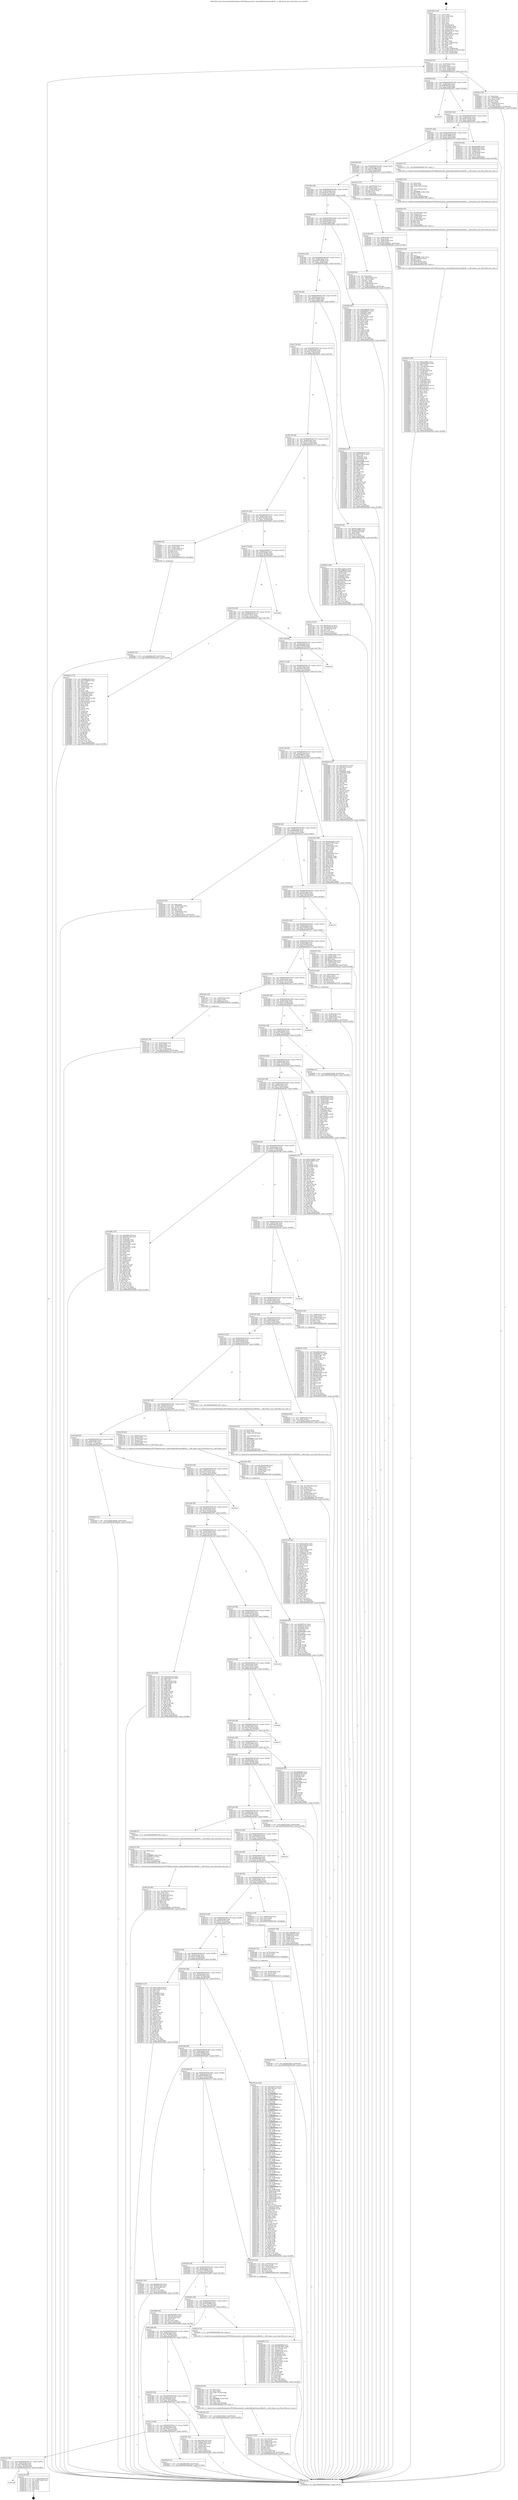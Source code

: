 digraph "0x4015b0" {
  label = "0x4015b0 (/mnt/c/Users/mathe/Desktop/tcc/POCII/binaries/extr_radare2librbinformatcoffcoff.c_r_coff_rebase_sym_Final-ollvm.out::main(0))"
  labelloc = "t"
  node[shape=record]

  Entry [label="",width=0.3,height=0.3,shape=circle,fillcolor=black,style=filled]
  "0x401624" [label="{
     0x401624 [32]\l
     | [instrs]\l
     &nbsp;&nbsp;0x401624 \<+6\>: mov -0xc0(%rbp),%eax\l
     &nbsp;&nbsp;0x40162a \<+2\>: mov %eax,%ecx\l
     &nbsp;&nbsp;0x40162c \<+6\>: sub $0x8e71b633,%ecx\l
     &nbsp;&nbsp;0x401632 \<+6\>: mov %eax,-0xd4(%rbp)\l
     &nbsp;&nbsp;0x401638 \<+6\>: mov %ecx,-0xd8(%rbp)\l
     &nbsp;&nbsp;0x40163e \<+6\>: je 00000000004026c4 \<main+0x1114\>\l
  }"]
  "0x4026c4" [label="{
     0x4026c4 [34]\l
     | [instrs]\l
     &nbsp;&nbsp;0x4026c4 \<+2\>: xor %eax,%eax\l
     &nbsp;&nbsp;0x4026c6 \<+4\>: mov -0x50(%rbp),%rcx\l
     &nbsp;&nbsp;0x4026ca \<+2\>: mov (%rcx),%edx\l
     &nbsp;&nbsp;0x4026cc \<+3\>: sub $0x1,%eax\l
     &nbsp;&nbsp;0x4026cf \<+2\>: sub %eax,%edx\l
     &nbsp;&nbsp;0x4026d1 \<+4\>: mov -0x50(%rbp),%rcx\l
     &nbsp;&nbsp;0x4026d5 \<+2\>: mov %edx,(%rcx)\l
     &nbsp;&nbsp;0x4026d7 \<+10\>: movl $0x1dce6c23,-0xc0(%rbp)\l
     &nbsp;&nbsp;0x4026e1 \<+5\>: jmp 0000000000402ebf \<main+0x190f\>\l
  }"]
  "0x401644" [label="{
     0x401644 [28]\l
     | [instrs]\l
     &nbsp;&nbsp;0x401644 \<+5\>: jmp 0000000000401649 \<main+0x99\>\l
     &nbsp;&nbsp;0x401649 \<+6\>: mov -0xd4(%rbp),%eax\l
     &nbsp;&nbsp;0x40164f \<+5\>: sub $0x8fdde362,%eax\l
     &nbsp;&nbsp;0x401654 \<+6\>: mov %eax,-0xdc(%rbp)\l
     &nbsp;&nbsp;0x40165a \<+6\>: je 0000000000402e55 \<main+0x18a5\>\l
  }"]
  Exit [label="",width=0.3,height=0.3,shape=circle,fillcolor=black,style=filled,peripheries=2]
  "0x402e55" [label="{
     0x402e55\l
  }", style=dashed]
  "0x401660" [label="{
     0x401660 [28]\l
     | [instrs]\l
     &nbsp;&nbsp;0x401660 \<+5\>: jmp 0000000000401665 \<main+0xb5\>\l
     &nbsp;&nbsp;0x401665 \<+6\>: mov -0xd4(%rbp),%eax\l
     &nbsp;&nbsp;0x40166b \<+5\>: sub $0x90139c01,%eax\l
     &nbsp;&nbsp;0x401670 \<+6\>: mov %eax,-0xe0(%rbp)\l
     &nbsp;&nbsp;0x401676 \<+6\>: je 0000000000402319 \<main+0xd69\>\l
  }"]
  "0x401c48" [label="{
     0x401c48\l
  }", style=dashed]
  "0x402319" [label="{
     0x402319 [36]\l
     | [instrs]\l
     &nbsp;&nbsp;0x402319 \<+5\>: mov $0xe8efa0f6,%eax\l
     &nbsp;&nbsp;0x40231e \<+5\>: mov $0x6e43be8,%ecx\l
     &nbsp;&nbsp;0x402323 \<+4\>: mov -0x68(%rbp),%rdx\l
     &nbsp;&nbsp;0x402327 \<+2\>: mov (%rdx),%esi\l
     &nbsp;&nbsp;0x402329 \<+4\>: mov -0x78(%rbp),%rdx\l
     &nbsp;&nbsp;0x40232d \<+2\>: cmp (%rdx),%esi\l
     &nbsp;&nbsp;0x40232f \<+3\>: cmovl %ecx,%eax\l
     &nbsp;&nbsp;0x402332 \<+6\>: mov %eax,-0xc0(%rbp)\l
     &nbsp;&nbsp;0x402338 \<+5\>: jmp 0000000000402ebf \<main+0x190f\>\l
  }"]
  "0x40167c" [label="{
     0x40167c [28]\l
     | [instrs]\l
     &nbsp;&nbsp;0x40167c \<+5\>: jmp 0000000000401681 \<main+0xd1\>\l
     &nbsp;&nbsp;0x401681 \<+6\>: mov -0xd4(%rbp),%eax\l
     &nbsp;&nbsp;0x401687 \<+5\>: sub $0x9cc4fdf5,%eax\l
     &nbsp;&nbsp;0x40168c \<+6\>: mov %eax,-0xe4(%rbp)\l
     &nbsp;&nbsp;0x401692 \<+6\>: je 000000000040257e \<main+0xfce\>\l
  }"]
  "0x402c35" [label="{
     0x402c35 [18]\l
     | [instrs]\l
     &nbsp;&nbsp;0x402c35 \<+3\>: mov -0x2c(%rbp),%eax\l
     &nbsp;&nbsp;0x402c38 \<+4\>: lea -0x28(%rbp),%rsp\l
     &nbsp;&nbsp;0x402c3c \<+1\>: pop %rbx\l
     &nbsp;&nbsp;0x402c3d \<+2\>: pop %r12\l
     &nbsp;&nbsp;0x402c3f \<+2\>: pop %r13\l
     &nbsp;&nbsp;0x402c41 \<+2\>: pop %r14\l
     &nbsp;&nbsp;0x402c43 \<+2\>: pop %r15\l
     &nbsp;&nbsp;0x402c45 \<+1\>: pop %rbp\l
     &nbsp;&nbsp;0x402c46 \<+1\>: ret\l
  }"]
  "0x40257e" [label="{
     0x40257e [5]\l
     | [instrs]\l
     &nbsp;&nbsp;0x40257e \<+5\>: call 0000000000401160 \<next_i\>\l
     | [calls]\l
     &nbsp;&nbsp;0x401160 \{1\} (/mnt/c/Users/mathe/Desktop/tcc/POCII/binaries/extr_radare2librbinformatcoffcoff.c_r_coff_rebase_sym_Final-ollvm.out::next_i)\l
  }"]
  "0x401698" [label="{
     0x401698 [28]\l
     | [instrs]\l
     &nbsp;&nbsp;0x401698 \<+5\>: jmp 000000000040169d \<main+0xed\>\l
     &nbsp;&nbsp;0x40169d \<+6\>: mov -0xd4(%rbp),%eax\l
     &nbsp;&nbsp;0x4016a3 \<+5\>: sub $0xa3412f96,%eax\l
     &nbsp;&nbsp;0x4016a8 \<+6\>: mov %eax,-0xe8(%rbp)\l
     &nbsp;&nbsp;0x4016ae \<+6\>: je 0000000000401f13 \<main+0x963\>\l
  }"]
  "0x402af2" [label="{
     0x402af2 [15]\l
     | [instrs]\l
     &nbsp;&nbsp;0x402af2 \<+10\>: movl $0x4b425b6,-0xc0(%rbp)\l
     &nbsp;&nbsp;0x402afc \<+5\>: jmp 0000000000402ebf \<main+0x190f\>\l
  }"]
  "0x401f13" [label="{
     0x401f13 [35]\l
     | [instrs]\l
     &nbsp;&nbsp;0x401f13 \<+7\>: mov -0xa0(%rbp),%rax\l
     &nbsp;&nbsp;0x401f1a \<+6\>: movl $0x1,(%rax)\l
     &nbsp;&nbsp;0x401f20 \<+7\>: mov -0xa0(%rbp),%rax\l
     &nbsp;&nbsp;0x401f27 \<+3\>: movslq (%rax),%rax\l
     &nbsp;&nbsp;0x401f2a \<+4\>: shl $0x4,%rax\l
     &nbsp;&nbsp;0x401f2e \<+3\>: mov %rax,%rdi\l
     &nbsp;&nbsp;0x401f31 \<+5\>: call 0000000000401050 \<malloc@plt\>\l
     | [calls]\l
     &nbsp;&nbsp;0x401050 \{1\} (unknown)\l
  }"]
  "0x4016b4" [label="{
     0x4016b4 [28]\l
     | [instrs]\l
     &nbsp;&nbsp;0x4016b4 \<+5\>: jmp 00000000004016b9 \<main+0x109\>\l
     &nbsp;&nbsp;0x4016b9 \<+6\>: mov -0xd4(%rbp),%eax\l
     &nbsp;&nbsp;0x4016bf \<+5\>: sub $0xab2211e8,%eax\l
     &nbsp;&nbsp;0x4016c4 \<+6\>: mov %eax,-0xec(%rbp)\l
     &nbsp;&nbsp;0x4016ca \<+6\>: je 00000000004021f8 \<main+0xc48\>\l
  }"]
  "0x402ae3" [label="{
     0x402ae3 [15]\l
     | [instrs]\l
     &nbsp;&nbsp;0x402ae3 \<+4\>: mov -0x58(%rbp),%rax\l
     &nbsp;&nbsp;0x402ae7 \<+3\>: mov (%rax),%rax\l
     &nbsp;&nbsp;0x402aea \<+3\>: mov %rax,%rdi\l
     &nbsp;&nbsp;0x402aed \<+5\>: call 0000000000401030 \<free@plt\>\l
     | [calls]\l
     &nbsp;&nbsp;0x401030 \{1\} (unknown)\l
  }"]
  "0x4021f8" [label="{
     0x4021f8 [40]\l
     | [instrs]\l
     &nbsp;&nbsp;0x4021f8 \<+2\>: xor %eax,%eax\l
     &nbsp;&nbsp;0x4021fa \<+7\>: mov -0x90(%rbp),%rcx\l
     &nbsp;&nbsp;0x402201 \<+2\>: mov (%rcx),%edx\l
     &nbsp;&nbsp;0x402203 \<+3\>: sub $0x1,%eax\l
     &nbsp;&nbsp;0x402206 \<+2\>: sub %eax,%edx\l
     &nbsp;&nbsp;0x402208 \<+7\>: mov -0x90(%rbp),%rcx\l
     &nbsp;&nbsp;0x40220f \<+2\>: mov %edx,(%rcx)\l
     &nbsp;&nbsp;0x402211 \<+10\>: movl $0x7b3f4ae8,-0xc0(%rbp)\l
     &nbsp;&nbsp;0x40221b \<+5\>: jmp 0000000000402ebf \<main+0x190f\>\l
  }"]
  "0x4016d0" [label="{
     0x4016d0 [28]\l
     | [instrs]\l
     &nbsp;&nbsp;0x4016d0 \<+5\>: jmp 00000000004016d5 \<main+0x125\>\l
     &nbsp;&nbsp;0x4016d5 \<+6\>: mov -0xd4(%rbp),%eax\l
     &nbsp;&nbsp;0x4016db \<+5\>: sub $0xb2bb1853,%eax\l
     &nbsp;&nbsp;0x4016e0 \<+6\>: mov %eax,-0xf0(%rbp)\l
     &nbsp;&nbsp;0x4016e6 \<+6\>: je 00000000004029eb \<main+0x143b\>\l
  }"]
  "0x402ad4" [label="{
     0x402ad4 [15]\l
     | [instrs]\l
     &nbsp;&nbsp;0x402ad4 \<+4\>: mov -0x70(%rbp),%rax\l
     &nbsp;&nbsp;0x402ad8 \<+3\>: mov (%rax),%rax\l
     &nbsp;&nbsp;0x402adb \<+3\>: mov %rax,%rdi\l
     &nbsp;&nbsp;0x402ade \<+5\>: call 0000000000401030 \<free@plt\>\l
     | [calls]\l
     &nbsp;&nbsp;0x401030 \{1\} (unknown)\l
  }"]
  "0x4029eb" [label="{
     0x4029eb [91]\l
     | [instrs]\l
     &nbsp;&nbsp;0x4029eb \<+5\>: mov $0xe42dad52,%eax\l
     &nbsp;&nbsp;0x4029f0 \<+5\>: mov $0xded8bec7,%ecx\l
     &nbsp;&nbsp;0x4029f5 \<+7\>: mov 0x40505c,%edx\l
     &nbsp;&nbsp;0x4029fc \<+7\>: mov 0x405060,%esi\l
     &nbsp;&nbsp;0x402a03 \<+2\>: mov %edx,%edi\l
     &nbsp;&nbsp;0x402a05 \<+6\>: sub $0xcce91ae3,%edi\l
     &nbsp;&nbsp;0x402a0b \<+3\>: sub $0x1,%edi\l
     &nbsp;&nbsp;0x402a0e \<+6\>: add $0xcce91ae3,%edi\l
     &nbsp;&nbsp;0x402a14 \<+3\>: imul %edi,%edx\l
     &nbsp;&nbsp;0x402a17 \<+3\>: and $0x1,%edx\l
     &nbsp;&nbsp;0x402a1a \<+3\>: cmp $0x0,%edx\l
     &nbsp;&nbsp;0x402a1d \<+4\>: sete %r8b\l
     &nbsp;&nbsp;0x402a21 \<+3\>: cmp $0xa,%esi\l
     &nbsp;&nbsp;0x402a24 \<+4\>: setl %r9b\l
     &nbsp;&nbsp;0x402a28 \<+3\>: mov %r8b,%r10b\l
     &nbsp;&nbsp;0x402a2b \<+3\>: and %r9b,%r10b\l
     &nbsp;&nbsp;0x402a2e \<+3\>: xor %r9b,%r8b\l
     &nbsp;&nbsp;0x402a31 \<+3\>: or %r8b,%r10b\l
     &nbsp;&nbsp;0x402a34 \<+4\>: test $0x1,%r10b\l
     &nbsp;&nbsp;0x402a38 \<+3\>: cmovne %ecx,%eax\l
     &nbsp;&nbsp;0x402a3b \<+6\>: mov %eax,-0xc0(%rbp)\l
     &nbsp;&nbsp;0x402a41 \<+5\>: jmp 0000000000402ebf \<main+0x190f\>\l
  }"]
  "0x4016ec" [label="{
     0x4016ec [28]\l
     | [instrs]\l
     &nbsp;&nbsp;0x4016ec \<+5\>: jmp 00000000004016f1 \<main+0x141\>\l
     &nbsp;&nbsp;0x4016f1 \<+6\>: mov -0xd4(%rbp),%eax\l
     &nbsp;&nbsp;0x4016f7 \<+5\>: sub $0xb4149c6b,%eax\l
     &nbsp;&nbsp;0x4016fc \<+6\>: mov %eax,-0xf4(%rbp)\l
     &nbsp;&nbsp;0x401702 \<+6\>: je 000000000040285a \<main+0x12aa\>\l
  }"]
  "0x4029dc" [label="{
     0x4029dc [15]\l
     | [instrs]\l
     &nbsp;&nbsp;0x4029dc \<+10\>: movl $0xb2bb1853,-0xc0(%rbp)\l
     &nbsp;&nbsp;0x4029e6 \<+5\>: jmp 0000000000402ebf \<main+0x190f\>\l
  }"]
  "0x40285a" [label="{
     0x40285a [147]\l
     | [instrs]\l
     &nbsp;&nbsp;0x40285a \<+5\>: mov $0x8fdde362,%eax\l
     &nbsp;&nbsp;0x40285f \<+5\>: mov $0xcf17db11,%ecx\l
     &nbsp;&nbsp;0x402864 \<+2\>: mov $0x1,%dl\l
     &nbsp;&nbsp;0x402866 \<+7\>: mov 0x40505c,%esi\l
     &nbsp;&nbsp;0x40286d \<+7\>: mov 0x405060,%edi\l
     &nbsp;&nbsp;0x402874 \<+3\>: mov %esi,%r8d\l
     &nbsp;&nbsp;0x402877 \<+7\>: sub $0x66055ff4,%r8d\l
     &nbsp;&nbsp;0x40287e \<+4\>: sub $0x1,%r8d\l
     &nbsp;&nbsp;0x402882 \<+7\>: add $0x66055ff4,%r8d\l
     &nbsp;&nbsp;0x402889 \<+4\>: imul %r8d,%esi\l
     &nbsp;&nbsp;0x40288d \<+3\>: and $0x1,%esi\l
     &nbsp;&nbsp;0x402890 \<+3\>: cmp $0x0,%esi\l
     &nbsp;&nbsp;0x402893 \<+4\>: sete %r9b\l
     &nbsp;&nbsp;0x402897 \<+3\>: cmp $0xa,%edi\l
     &nbsp;&nbsp;0x40289a \<+4\>: setl %r10b\l
     &nbsp;&nbsp;0x40289e \<+3\>: mov %r9b,%r11b\l
     &nbsp;&nbsp;0x4028a1 \<+4\>: xor $0xff,%r11b\l
     &nbsp;&nbsp;0x4028a5 \<+3\>: mov %r10b,%bl\l
     &nbsp;&nbsp;0x4028a8 \<+3\>: xor $0xff,%bl\l
     &nbsp;&nbsp;0x4028ab \<+3\>: xor $0x1,%dl\l
     &nbsp;&nbsp;0x4028ae \<+3\>: mov %r11b,%r14b\l
     &nbsp;&nbsp;0x4028b1 \<+4\>: and $0xff,%r14b\l
     &nbsp;&nbsp;0x4028b5 \<+3\>: and %dl,%r9b\l
     &nbsp;&nbsp;0x4028b8 \<+3\>: mov %bl,%r15b\l
     &nbsp;&nbsp;0x4028bb \<+4\>: and $0xff,%r15b\l
     &nbsp;&nbsp;0x4028bf \<+3\>: and %dl,%r10b\l
     &nbsp;&nbsp;0x4028c2 \<+3\>: or %r9b,%r14b\l
     &nbsp;&nbsp;0x4028c5 \<+3\>: or %r10b,%r15b\l
     &nbsp;&nbsp;0x4028c8 \<+3\>: xor %r15b,%r14b\l
     &nbsp;&nbsp;0x4028cb \<+3\>: or %bl,%r11b\l
     &nbsp;&nbsp;0x4028ce \<+4\>: xor $0xff,%r11b\l
     &nbsp;&nbsp;0x4028d2 \<+3\>: or $0x1,%dl\l
     &nbsp;&nbsp;0x4028d5 \<+3\>: and %dl,%r11b\l
     &nbsp;&nbsp;0x4028d8 \<+3\>: or %r11b,%r14b\l
     &nbsp;&nbsp;0x4028db \<+4\>: test $0x1,%r14b\l
     &nbsp;&nbsp;0x4028df \<+3\>: cmovne %ecx,%eax\l
     &nbsp;&nbsp;0x4028e2 \<+6\>: mov %eax,-0xc0(%rbp)\l
     &nbsp;&nbsp;0x4028e8 \<+5\>: jmp 0000000000402ebf \<main+0x190f\>\l
  }"]
  "0x401708" [label="{
     0x401708 [28]\l
     | [instrs]\l
     &nbsp;&nbsp;0x401708 \<+5\>: jmp 000000000040170d \<main+0x15d\>\l
     &nbsp;&nbsp;0x40170d \<+6\>: mov -0xd4(%rbp),%eax\l
     &nbsp;&nbsp;0x401713 \<+5\>: sub $0xc03da835,%eax\l
     &nbsp;&nbsp;0x401718 \<+6\>: mov %eax,-0xf8(%rbp)\l
     &nbsp;&nbsp;0x40171e \<+6\>: je 0000000000401ef5 \<main+0x945\>\l
  }"]
  "0x4027a9" [label="{
     0x4027a9 [162]\l
     | [instrs]\l
     &nbsp;&nbsp;0x4027a9 \<+5\>: mov $0x3ac435c1,%esi\l
     &nbsp;&nbsp;0x4027ae \<+5\>: mov $0xf1e89219,%ecx\l
     &nbsp;&nbsp;0x4027b3 \<+3\>: mov $0x1,%r8b\l
     &nbsp;&nbsp;0x4027b6 \<+3\>: xor %r9d,%r9d\l
     &nbsp;&nbsp;0x4027b9 \<+4\>: mov -0x40(%rbp),%rdx\l
     &nbsp;&nbsp;0x4027bd \<+6\>: movl $0x0,(%rdx)\l
     &nbsp;&nbsp;0x4027c3 \<+8\>: mov 0x40505c,%r10d\l
     &nbsp;&nbsp;0x4027cb \<+8\>: mov 0x405060,%r11d\l
     &nbsp;&nbsp;0x4027d3 \<+4\>: sub $0x1,%r9d\l
     &nbsp;&nbsp;0x4027d7 \<+3\>: mov %r10d,%ebx\l
     &nbsp;&nbsp;0x4027da \<+3\>: add %r9d,%ebx\l
     &nbsp;&nbsp;0x4027dd \<+4\>: imul %ebx,%r10d\l
     &nbsp;&nbsp;0x4027e1 \<+4\>: and $0x1,%r10d\l
     &nbsp;&nbsp;0x4027e5 \<+4\>: cmp $0x0,%r10d\l
     &nbsp;&nbsp;0x4027e9 \<+4\>: sete %r14b\l
     &nbsp;&nbsp;0x4027ed \<+4\>: cmp $0xa,%r11d\l
     &nbsp;&nbsp;0x4027f1 \<+4\>: setl %r15b\l
     &nbsp;&nbsp;0x4027f5 \<+3\>: mov %r14b,%r12b\l
     &nbsp;&nbsp;0x4027f8 \<+4\>: xor $0xff,%r12b\l
     &nbsp;&nbsp;0x4027fc \<+3\>: mov %r15b,%r13b\l
     &nbsp;&nbsp;0x4027ff \<+4\>: xor $0xff,%r13b\l
     &nbsp;&nbsp;0x402803 \<+4\>: xor $0x1,%r8b\l
     &nbsp;&nbsp;0x402807 \<+3\>: mov %r12b,%dl\l
     &nbsp;&nbsp;0x40280a \<+3\>: and $0xff,%dl\l
     &nbsp;&nbsp;0x40280d \<+3\>: and %r8b,%r14b\l
     &nbsp;&nbsp;0x402810 \<+3\>: mov %r13b,%dil\l
     &nbsp;&nbsp;0x402813 \<+4\>: and $0xff,%dil\l
     &nbsp;&nbsp;0x402817 \<+3\>: and %r8b,%r15b\l
     &nbsp;&nbsp;0x40281a \<+3\>: or %r14b,%dl\l
     &nbsp;&nbsp;0x40281d \<+3\>: or %r15b,%dil\l
     &nbsp;&nbsp;0x402820 \<+3\>: xor %dil,%dl\l
     &nbsp;&nbsp;0x402823 \<+3\>: or %r13b,%r12b\l
     &nbsp;&nbsp;0x402826 \<+4\>: xor $0xff,%r12b\l
     &nbsp;&nbsp;0x40282a \<+4\>: or $0x1,%r8b\l
     &nbsp;&nbsp;0x40282e \<+3\>: and %r8b,%r12b\l
     &nbsp;&nbsp;0x402831 \<+3\>: or %r12b,%dl\l
     &nbsp;&nbsp;0x402834 \<+3\>: test $0x1,%dl\l
     &nbsp;&nbsp;0x402837 \<+3\>: cmovne %ecx,%esi\l
     &nbsp;&nbsp;0x40283a \<+6\>: mov %esi,-0xc0(%rbp)\l
     &nbsp;&nbsp;0x402840 \<+6\>: mov %eax,-0x1d8(%rbp)\l
     &nbsp;&nbsp;0x402846 \<+5\>: jmp 0000000000402ebf \<main+0x190f\>\l
  }"]
  "0x401ef5" [label="{
     0x401ef5 [30]\l
     | [instrs]\l
     &nbsp;&nbsp;0x401ef5 \<+5\>: mov $0xeb1ca4b5,%eax\l
     &nbsp;&nbsp;0x401efa \<+5\>: mov $0xa3412f96,%ecx\l
     &nbsp;&nbsp;0x401eff \<+3\>: mov -0x34(%rbp),%edx\l
     &nbsp;&nbsp;0x401f02 \<+3\>: cmp $0x0,%edx\l
     &nbsp;&nbsp;0x401f05 \<+3\>: cmove %ecx,%eax\l
     &nbsp;&nbsp;0x401f08 \<+6\>: mov %eax,-0xc0(%rbp)\l
     &nbsp;&nbsp;0x401f0e \<+5\>: jmp 0000000000402ebf \<main+0x190f\>\l
  }"]
  "0x401724" [label="{
     0x401724 [28]\l
     | [instrs]\l
     &nbsp;&nbsp;0x401724 \<+5\>: jmp 0000000000401729 \<main+0x179\>\l
     &nbsp;&nbsp;0x401729 \<+6\>: mov -0xd4(%rbp),%eax\l
     &nbsp;&nbsp;0x40172f \<+5\>: sub $0xc3cb4310,%eax\l
     &nbsp;&nbsp;0x401734 \<+6\>: mov %eax,-0xfc(%rbp)\l
     &nbsp;&nbsp;0x40173a \<+6\>: je 0000000000402bc9 \<main+0x1619\>\l
  }"]
  "0x40278c" [label="{
     0x40278c [29]\l
     | [instrs]\l
     &nbsp;&nbsp;0x40278c \<+10\>: movabs $0x4030b6,%rdi\l
     &nbsp;&nbsp;0x402796 \<+4\>: mov -0x48(%rbp),%rdx\l
     &nbsp;&nbsp;0x40279a \<+2\>: mov %eax,(%rdx)\l
     &nbsp;&nbsp;0x40279c \<+4\>: mov -0x48(%rbp),%rdx\l
     &nbsp;&nbsp;0x4027a0 \<+2\>: mov (%rdx),%esi\l
     &nbsp;&nbsp;0x4027a2 \<+2\>: mov $0x0,%al\l
     &nbsp;&nbsp;0x4027a4 \<+5\>: call 0000000000401040 \<printf@plt\>\l
     | [calls]\l
     &nbsp;&nbsp;0x401040 \{1\} (unknown)\l
  }"]
  "0x402bc9" [label="{
     0x402bc9 [108]\l
     | [instrs]\l
     &nbsp;&nbsp;0x402bc9 \<+5\>: mov $0x11ae0cca,%eax\l
     &nbsp;&nbsp;0x402bce \<+5\>: mov $0x7e8fb2b4,%ecx\l
     &nbsp;&nbsp;0x402bd3 \<+7\>: mov -0xb8(%rbp),%rdx\l
     &nbsp;&nbsp;0x402bda \<+2\>: mov (%rdx),%esi\l
     &nbsp;&nbsp;0x402bdc \<+3\>: mov %esi,-0x2c(%rbp)\l
     &nbsp;&nbsp;0x402bdf \<+7\>: mov 0x40505c,%esi\l
     &nbsp;&nbsp;0x402be6 \<+7\>: mov 0x405060,%edi\l
     &nbsp;&nbsp;0x402bed \<+3\>: mov %esi,%r8d\l
     &nbsp;&nbsp;0x402bf0 \<+7\>: sub $0x5f82179b,%r8d\l
     &nbsp;&nbsp;0x402bf7 \<+4\>: sub $0x1,%r8d\l
     &nbsp;&nbsp;0x402bfb \<+7\>: add $0x5f82179b,%r8d\l
     &nbsp;&nbsp;0x402c02 \<+4\>: imul %r8d,%esi\l
     &nbsp;&nbsp;0x402c06 \<+3\>: and $0x1,%esi\l
     &nbsp;&nbsp;0x402c09 \<+3\>: cmp $0x0,%esi\l
     &nbsp;&nbsp;0x402c0c \<+4\>: sete %r9b\l
     &nbsp;&nbsp;0x402c10 \<+3\>: cmp $0xa,%edi\l
     &nbsp;&nbsp;0x402c13 \<+4\>: setl %r10b\l
     &nbsp;&nbsp;0x402c17 \<+3\>: mov %r9b,%r11b\l
     &nbsp;&nbsp;0x402c1a \<+3\>: and %r10b,%r11b\l
     &nbsp;&nbsp;0x402c1d \<+3\>: xor %r10b,%r9b\l
     &nbsp;&nbsp;0x402c20 \<+3\>: or %r9b,%r11b\l
     &nbsp;&nbsp;0x402c23 \<+4\>: test $0x1,%r11b\l
     &nbsp;&nbsp;0x402c27 \<+3\>: cmovne %ecx,%eax\l
     &nbsp;&nbsp;0x402c2a \<+6\>: mov %eax,-0xc0(%rbp)\l
     &nbsp;&nbsp;0x402c30 \<+5\>: jmp 0000000000402ebf \<main+0x190f\>\l
  }"]
  "0x401740" [label="{
     0x401740 [28]\l
     | [instrs]\l
     &nbsp;&nbsp;0x401740 \<+5\>: jmp 0000000000401745 \<main+0x195\>\l
     &nbsp;&nbsp;0x401745 \<+6\>: mov -0xd4(%rbp),%eax\l
     &nbsp;&nbsp;0x40174b \<+5\>: sub $0xc581ca63,%eax\l
     &nbsp;&nbsp;0x401750 \<+6\>: mov %eax,-0x100(%rbp)\l
     &nbsp;&nbsp;0x401756 \<+6\>: je 0000000000401e7f \<main+0x8cf\>\l
  }"]
  "0x4025fc" [label="{
     0x4025fc [185]\l
     | [instrs]\l
     &nbsp;&nbsp;0x4025fc \<+5\>: mov $0xcb1b9401,%ecx\l
     &nbsp;&nbsp;0x402601 \<+5\>: mov $0x44300224,%edx\l
     &nbsp;&nbsp;0x402606 \<+3\>: mov $0x1,%r9b\l
     &nbsp;&nbsp;0x402609 \<+6\>: mov -0x1d4(%rbp),%esi\l
     &nbsp;&nbsp;0x40260f \<+3\>: imul %eax,%esi\l
     &nbsp;&nbsp;0x402612 \<+3\>: movslq %esi,%rdi\l
     &nbsp;&nbsp;0x402615 \<+4\>: mov -0x58(%rbp),%r8\l
     &nbsp;&nbsp;0x402619 \<+3\>: mov (%r8),%r8\l
     &nbsp;&nbsp;0x40261c \<+4\>: mov -0x50(%rbp),%r10\l
     &nbsp;&nbsp;0x402620 \<+3\>: movslq (%r10),%r10\l
     &nbsp;&nbsp;0x402623 \<+4\>: shl $0x4,%r10\l
     &nbsp;&nbsp;0x402627 \<+3\>: add %r10,%r8\l
     &nbsp;&nbsp;0x40262a \<+4\>: mov %rdi,0x8(%r8)\l
     &nbsp;&nbsp;0x40262e \<+7\>: mov 0x40505c,%eax\l
     &nbsp;&nbsp;0x402635 \<+7\>: mov 0x405060,%esi\l
     &nbsp;&nbsp;0x40263c \<+3\>: mov %eax,%r11d\l
     &nbsp;&nbsp;0x40263f \<+7\>: sub $0x62056815,%r11d\l
     &nbsp;&nbsp;0x402646 \<+4\>: sub $0x1,%r11d\l
     &nbsp;&nbsp;0x40264a \<+7\>: add $0x62056815,%r11d\l
     &nbsp;&nbsp;0x402651 \<+4\>: imul %r11d,%eax\l
     &nbsp;&nbsp;0x402655 \<+3\>: and $0x1,%eax\l
     &nbsp;&nbsp;0x402658 \<+3\>: cmp $0x0,%eax\l
     &nbsp;&nbsp;0x40265b \<+3\>: sete %bl\l
     &nbsp;&nbsp;0x40265e \<+3\>: cmp $0xa,%esi\l
     &nbsp;&nbsp;0x402661 \<+4\>: setl %r14b\l
     &nbsp;&nbsp;0x402665 \<+3\>: mov %bl,%r15b\l
     &nbsp;&nbsp;0x402668 \<+4\>: xor $0xff,%r15b\l
     &nbsp;&nbsp;0x40266c \<+3\>: mov %r14b,%r12b\l
     &nbsp;&nbsp;0x40266f \<+4\>: xor $0xff,%r12b\l
     &nbsp;&nbsp;0x402673 \<+4\>: xor $0x0,%r9b\l
     &nbsp;&nbsp;0x402677 \<+3\>: mov %r15b,%r13b\l
     &nbsp;&nbsp;0x40267a \<+4\>: and $0x0,%r13b\l
     &nbsp;&nbsp;0x40267e \<+3\>: and %r9b,%bl\l
     &nbsp;&nbsp;0x402681 \<+3\>: mov %r12b,%al\l
     &nbsp;&nbsp;0x402684 \<+2\>: and $0x0,%al\l
     &nbsp;&nbsp;0x402686 \<+3\>: and %r9b,%r14b\l
     &nbsp;&nbsp;0x402689 \<+3\>: or %bl,%r13b\l
     &nbsp;&nbsp;0x40268c \<+3\>: or %r14b,%al\l
     &nbsp;&nbsp;0x40268f \<+3\>: xor %al,%r13b\l
     &nbsp;&nbsp;0x402692 \<+3\>: or %r12b,%r15b\l
     &nbsp;&nbsp;0x402695 \<+4\>: xor $0xff,%r15b\l
     &nbsp;&nbsp;0x402699 \<+4\>: or $0x0,%r9b\l
     &nbsp;&nbsp;0x40269d \<+3\>: and %r9b,%r15b\l
     &nbsp;&nbsp;0x4026a0 \<+3\>: or %r15b,%r13b\l
     &nbsp;&nbsp;0x4026a3 \<+4\>: test $0x1,%r13b\l
     &nbsp;&nbsp;0x4026a7 \<+3\>: cmovne %edx,%ecx\l
     &nbsp;&nbsp;0x4026aa \<+6\>: mov %ecx,-0xc0(%rbp)\l
     &nbsp;&nbsp;0x4026b0 \<+5\>: jmp 0000000000402ebf \<main+0x190f\>\l
  }"]
  "0x401e7f" [label="{
     0x401e7f [30]\l
     | [instrs]\l
     &nbsp;&nbsp;0x401e7f \<+5\>: mov $0xe91c611d,%eax\l
     &nbsp;&nbsp;0x401e84 \<+5\>: mov $0x2b4831c6,%ecx\l
     &nbsp;&nbsp;0x401e89 \<+3\>: mov -0x35(%rbp),%dl\l
     &nbsp;&nbsp;0x401e8c \<+3\>: test $0x1,%dl\l
     &nbsp;&nbsp;0x401e8f \<+3\>: cmovne %ecx,%eax\l
     &nbsp;&nbsp;0x401e92 \<+6\>: mov %eax,-0xc0(%rbp)\l
     &nbsp;&nbsp;0x401e98 \<+5\>: jmp 0000000000402ebf \<main+0x190f\>\l
  }"]
  "0x40175c" [label="{
     0x40175c [28]\l
     | [instrs]\l
     &nbsp;&nbsp;0x40175c \<+5\>: jmp 0000000000401761 \<main+0x1b1\>\l
     &nbsp;&nbsp;0x401761 \<+6\>: mov -0xd4(%rbp),%eax\l
     &nbsp;&nbsp;0x401767 \<+5\>: sub $0xc7d1de4a,%eax\l
     &nbsp;&nbsp;0x40176c \<+6\>: mov %eax,-0x104(%rbp)\l
     &nbsp;&nbsp;0x401772 \<+6\>: je 00000000004029b9 \<main+0x1409\>\l
  }"]
  "0x4025d4" [label="{
     0x4025d4 [40]\l
     | [instrs]\l
     &nbsp;&nbsp;0x4025d4 \<+5\>: mov $0x2,%ecx\l
     &nbsp;&nbsp;0x4025d9 \<+1\>: cltd\l
     &nbsp;&nbsp;0x4025da \<+2\>: idiv %ecx\l
     &nbsp;&nbsp;0x4025dc \<+6\>: imul $0xfffffffe,%edx,%ecx\l
     &nbsp;&nbsp;0x4025e2 \<+6\>: add $0xfd5925c6,%ecx\l
     &nbsp;&nbsp;0x4025e8 \<+3\>: add $0x1,%ecx\l
     &nbsp;&nbsp;0x4025eb \<+6\>: sub $0xfd5925c6,%ecx\l
     &nbsp;&nbsp;0x4025f1 \<+6\>: mov %ecx,-0x1d4(%rbp)\l
     &nbsp;&nbsp;0x4025f7 \<+5\>: call 0000000000401160 \<next_i\>\l
     | [calls]\l
     &nbsp;&nbsp;0x401160 \{1\} (/mnt/c/Users/mathe/Desktop/tcc/POCII/binaries/extr_radare2librbinformatcoffcoff.c_r_coff_rebase_sym_Final-ollvm.out::next_i)\l
  }"]
  "0x4029b9" [label="{
     0x4029b9 [35]\l
     | [instrs]\l
     &nbsp;&nbsp;0x4029b9 \<+7\>: mov -0x98(%rbp),%rax\l
     &nbsp;&nbsp;0x4029c0 \<+3\>: mov (%rax),%rax\l
     &nbsp;&nbsp;0x4029c3 \<+4\>: mov -0x40(%rbp),%rcx\l
     &nbsp;&nbsp;0x4029c7 \<+3\>: movslq (%rcx),%rcx\l
     &nbsp;&nbsp;0x4029ca \<+4\>: shl $0x4,%rcx\l
     &nbsp;&nbsp;0x4029ce \<+3\>: add %rcx,%rax\l
     &nbsp;&nbsp;0x4029d1 \<+3\>: mov (%rax),%rax\l
     &nbsp;&nbsp;0x4029d4 \<+3\>: mov %rax,%rdi\l
     &nbsp;&nbsp;0x4029d7 \<+5\>: call 0000000000401030 \<free@plt\>\l
     | [calls]\l
     &nbsp;&nbsp;0x401030 \{1\} (unknown)\l
  }"]
  "0x401778" [label="{
     0x401778 [28]\l
     | [instrs]\l
     &nbsp;&nbsp;0x401778 \<+5\>: jmp 000000000040177d \<main+0x1cd\>\l
     &nbsp;&nbsp;0x40177d \<+6\>: mov -0xd4(%rbp),%eax\l
     &nbsp;&nbsp;0x401783 \<+5\>: sub $0xcb1b9401,%eax\l
     &nbsp;&nbsp;0x401788 \<+6\>: mov %eax,-0x108(%rbp)\l
     &nbsp;&nbsp;0x40178e \<+6\>: je 0000000000402d48 \<main+0x1798\>\l
  }"]
  "0x4025af" [label="{
     0x4025af [37]\l
     | [instrs]\l
     &nbsp;&nbsp;0x4025af \<+6\>: mov -0x1d0(%rbp),%ecx\l
     &nbsp;&nbsp;0x4025b5 \<+3\>: imul %eax,%ecx\l
     &nbsp;&nbsp;0x4025b8 \<+4\>: mov -0x58(%rbp),%rdi\l
     &nbsp;&nbsp;0x4025bc \<+3\>: mov (%rdi),%rdi\l
     &nbsp;&nbsp;0x4025bf \<+4\>: mov -0x50(%rbp),%r8\l
     &nbsp;&nbsp;0x4025c3 \<+3\>: movslq (%r8),%r8\l
     &nbsp;&nbsp;0x4025c6 \<+4\>: shl $0x4,%r8\l
     &nbsp;&nbsp;0x4025ca \<+3\>: add %r8,%rdi\l
     &nbsp;&nbsp;0x4025cd \<+2\>: mov %ecx,(%rdi)\l
     &nbsp;&nbsp;0x4025cf \<+5\>: call 0000000000401160 \<next_i\>\l
     | [calls]\l
     &nbsp;&nbsp;0x401160 \{1\} (/mnt/c/Users/mathe/Desktop/tcc/POCII/binaries/extr_radare2librbinformatcoffcoff.c_r_coff_rebase_sym_Final-ollvm.out::next_i)\l
  }"]
  "0x402d48" [label="{
     0x402d48\l
  }", style=dashed]
  "0x401794" [label="{
     0x401794 [28]\l
     | [instrs]\l
     &nbsp;&nbsp;0x401794 \<+5\>: jmp 0000000000401799 \<main+0x1e9\>\l
     &nbsp;&nbsp;0x401799 \<+6\>: mov -0xd4(%rbp),%eax\l
     &nbsp;&nbsp;0x40179f \<+5\>: sub $0xcf17db11,%eax\l
     &nbsp;&nbsp;0x4017a4 \<+6\>: mov %eax,-0x10c(%rbp)\l
     &nbsp;&nbsp;0x4017aa \<+6\>: je 00000000004028ed \<main+0x133d\>\l
  }"]
  "0x402583" [label="{
     0x402583 [44]\l
     | [instrs]\l
     &nbsp;&nbsp;0x402583 \<+2\>: xor %ecx,%ecx\l
     &nbsp;&nbsp;0x402585 \<+5\>: mov $0x2,%edx\l
     &nbsp;&nbsp;0x40258a \<+6\>: mov %edx,-0x1cc(%rbp)\l
     &nbsp;&nbsp;0x402590 \<+1\>: cltd\l
     &nbsp;&nbsp;0x402591 \<+6\>: mov -0x1cc(%rbp),%esi\l
     &nbsp;&nbsp;0x402597 \<+2\>: idiv %esi\l
     &nbsp;&nbsp;0x402599 \<+6\>: imul $0xfffffffe,%edx,%edx\l
     &nbsp;&nbsp;0x40259f \<+3\>: sub $0x1,%ecx\l
     &nbsp;&nbsp;0x4025a2 \<+2\>: sub %ecx,%edx\l
     &nbsp;&nbsp;0x4025a4 \<+6\>: mov %edx,-0x1d0(%rbp)\l
     &nbsp;&nbsp;0x4025aa \<+5\>: call 0000000000401160 \<next_i\>\l
     | [calls]\l
     &nbsp;&nbsp;0x401160 \{1\} (/mnt/c/Users/mathe/Desktop/tcc/POCII/binaries/extr_radare2librbinformatcoffcoff.c_r_coff_rebase_sym_Final-ollvm.out::next_i)\l
  }"]
  "0x4028ed" [label="{
     0x4028ed [174]\l
     | [instrs]\l
     &nbsp;&nbsp;0x4028ed \<+5\>: mov $0x8fdde362,%eax\l
     &nbsp;&nbsp;0x4028f2 \<+5\>: mov $0x70348bd2,%ecx\l
     &nbsp;&nbsp;0x4028f7 \<+2\>: mov $0x1,%dl\l
     &nbsp;&nbsp;0x4028f9 \<+4\>: mov -0x40(%rbp),%rsi\l
     &nbsp;&nbsp;0x4028fd \<+2\>: mov (%rsi),%edi\l
     &nbsp;&nbsp;0x4028ff \<+7\>: mov -0xa0(%rbp),%rsi\l
     &nbsp;&nbsp;0x402906 \<+2\>: cmp (%rsi),%edi\l
     &nbsp;&nbsp;0x402908 \<+4\>: setl %r8b\l
     &nbsp;&nbsp;0x40290c \<+4\>: and $0x1,%r8b\l
     &nbsp;&nbsp;0x402910 \<+4\>: mov %r8b,-0x2d(%rbp)\l
     &nbsp;&nbsp;0x402914 \<+7\>: mov 0x40505c,%edi\l
     &nbsp;&nbsp;0x40291b \<+8\>: mov 0x405060,%r9d\l
     &nbsp;&nbsp;0x402923 \<+3\>: mov %edi,%r10d\l
     &nbsp;&nbsp;0x402926 \<+7\>: add $0xae19eac4,%r10d\l
     &nbsp;&nbsp;0x40292d \<+4\>: sub $0x1,%r10d\l
     &nbsp;&nbsp;0x402931 \<+7\>: sub $0xae19eac4,%r10d\l
     &nbsp;&nbsp;0x402938 \<+4\>: imul %r10d,%edi\l
     &nbsp;&nbsp;0x40293c \<+3\>: and $0x1,%edi\l
     &nbsp;&nbsp;0x40293f \<+3\>: cmp $0x0,%edi\l
     &nbsp;&nbsp;0x402942 \<+4\>: sete %r8b\l
     &nbsp;&nbsp;0x402946 \<+4\>: cmp $0xa,%r9d\l
     &nbsp;&nbsp;0x40294a \<+4\>: setl %r11b\l
     &nbsp;&nbsp;0x40294e \<+3\>: mov %r8b,%bl\l
     &nbsp;&nbsp;0x402951 \<+3\>: xor $0xff,%bl\l
     &nbsp;&nbsp;0x402954 \<+3\>: mov %r11b,%r14b\l
     &nbsp;&nbsp;0x402957 \<+4\>: xor $0xff,%r14b\l
     &nbsp;&nbsp;0x40295b \<+3\>: xor $0x1,%dl\l
     &nbsp;&nbsp;0x40295e \<+3\>: mov %bl,%r15b\l
     &nbsp;&nbsp;0x402961 \<+4\>: and $0xff,%r15b\l
     &nbsp;&nbsp;0x402965 \<+3\>: and %dl,%r8b\l
     &nbsp;&nbsp;0x402968 \<+3\>: mov %r14b,%r12b\l
     &nbsp;&nbsp;0x40296b \<+4\>: and $0xff,%r12b\l
     &nbsp;&nbsp;0x40296f \<+3\>: and %dl,%r11b\l
     &nbsp;&nbsp;0x402972 \<+3\>: or %r8b,%r15b\l
     &nbsp;&nbsp;0x402975 \<+3\>: or %r11b,%r12b\l
     &nbsp;&nbsp;0x402978 \<+3\>: xor %r12b,%r15b\l
     &nbsp;&nbsp;0x40297b \<+3\>: or %r14b,%bl\l
     &nbsp;&nbsp;0x40297e \<+3\>: xor $0xff,%bl\l
     &nbsp;&nbsp;0x402981 \<+3\>: or $0x1,%dl\l
     &nbsp;&nbsp;0x402984 \<+2\>: and %dl,%bl\l
     &nbsp;&nbsp;0x402986 \<+3\>: or %bl,%r15b\l
     &nbsp;&nbsp;0x402989 \<+4\>: test $0x1,%r15b\l
     &nbsp;&nbsp;0x40298d \<+3\>: cmovne %ecx,%eax\l
     &nbsp;&nbsp;0x402990 \<+6\>: mov %eax,-0xc0(%rbp)\l
     &nbsp;&nbsp;0x402996 \<+5\>: jmp 0000000000402ebf \<main+0x190f\>\l
  }"]
  "0x4017b0" [label="{
     0x4017b0 [28]\l
     | [instrs]\l
     &nbsp;&nbsp;0x4017b0 \<+5\>: jmp 00000000004017b5 \<main+0x205\>\l
     &nbsp;&nbsp;0x4017b5 \<+6\>: mov -0xd4(%rbp),%eax\l
     &nbsp;&nbsp;0x4017bb \<+5\>: sub $0xcfb09db0,%eax\l
     &nbsp;&nbsp;0x4017c0 \<+6\>: mov %eax,-0x110(%rbp)\l
     &nbsp;&nbsp;0x4017c6 \<+6\>: je 0000000000402ce6 \<main+0x1736\>\l
  }"]
  "0x4023e2" [label="{
     0x4023e2 [32]\l
     | [instrs]\l
     &nbsp;&nbsp;0x4023e2 \<+4\>: mov -0x58(%rbp),%rdi\l
     &nbsp;&nbsp;0x4023e6 \<+3\>: mov %rax,(%rdi)\l
     &nbsp;&nbsp;0x4023e9 \<+4\>: mov -0x50(%rbp),%rax\l
     &nbsp;&nbsp;0x4023ed \<+6\>: movl $0x0,(%rax)\l
     &nbsp;&nbsp;0x4023f3 \<+10\>: movl $0x1dce6c23,-0xc0(%rbp)\l
     &nbsp;&nbsp;0x4023fd \<+5\>: jmp 0000000000402ebf \<main+0x190f\>\l
  }"]
  "0x402ce6" [label="{
     0x402ce6\l
  }", style=dashed]
  "0x4017cc" [label="{
     0x4017cc [28]\l
     | [instrs]\l
     &nbsp;&nbsp;0x4017cc \<+5\>: jmp 00000000004017d1 \<main+0x221\>\l
     &nbsp;&nbsp;0x4017d1 \<+6\>: mov -0xd4(%rbp),%eax\l
     &nbsp;&nbsp;0x4017d7 \<+5\>: sub $0xcfbec19d,%eax\l
     &nbsp;&nbsp;0x4017dc \<+6\>: mov %eax,-0x114(%rbp)\l
     &nbsp;&nbsp;0x4017e2 \<+6\>: je 00000000004026e6 \<main+0x1136\>\l
  }"]
  "0x402376" [label="{
     0x402376 [45]\l
     | [instrs]\l
     &nbsp;&nbsp;0x402376 \<+6\>: mov -0x1c8(%rbp),%ecx\l
     &nbsp;&nbsp;0x40237c \<+3\>: imul %eax,%ecx\l
     &nbsp;&nbsp;0x40237f \<+3\>: movslq %ecx,%r8\l
     &nbsp;&nbsp;0x402382 \<+4\>: mov -0x70(%rbp),%r9\l
     &nbsp;&nbsp;0x402386 \<+3\>: mov (%r9),%r9\l
     &nbsp;&nbsp;0x402389 \<+4\>: mov -0x68(%rbp),%r10\l
     &nbsp;&nbsp;0x40238d \<+3\>: movslq (%r10),%r10\l
     &nbsp;&nbsp;0x402390 \<+4\>: mov %r8,(%r9,%r10,8)\l
     &nbsp;&nbsp;0x402394 \<+10\>: movl $0xdf0846bd,-0xc0(%rbp)\l
     &nbsp;&nbsp;0x40239e \<+5\>: jmp 0000000000402ebf \<main+0x190f\>\l
  }"]
  "0x4026e6" [label="{
     0x4026e6 [137]\l
     | [instrs]\l
     &nbsp;&nbsp;0x4026e6 \<+5\>: mov $0x3ac435c1,%eax\l
     &nbsp;&nbsp;0x4026eb \<+5\>: mov $0xc4fc1ca,%ecx\l
     &nbsp;&nbsp;0x4026f0 \<+2\>: mov $0x1,%dl\l
     &nbsp;&nbsp;0x4026f2 \<+2\>: xor %esi,%esi\l
     &nbsp;&nbsp;0x4026f4 \<+7\>: mov 0x40505c,%edi\l
     &nbsp;&nbsp;0x4026fb \<+8\>: mov 0x405060,%r8d\l
     &nbsp;&nbsp;0x402703 \<+3\>: sub $0x1,%esi\l
     &nbsp;&nbsp;0x402706 \<+3\>: mov %edi,%r9d\l
     &nbsp;&nbsp;0x402709 \<+3\>: add %esi,%r9d\l
     &nbsp;&nbsp;0x40270c \<+4\>: imul %r9d,%edi\l
     &nbsp;&nbsp;0x402710 \<+3\>: and $0x1,%edi\l
     &nbsp;&nbsp;0x402713 \<+3\>: cmp $0x0,%edi\l
     &nbsp;&nbsp;0x402716 \<+4\>: sete %r10b\l
     &nbsp;&nbsp;0x40271a \<+4\>: cmp $0xa,%r8d\l
     &nbsp;&nbsp;0x40271e \<+4\>: setl %r11b\l
     &nbsp;&nbsp;0x402722 \<+3\>: mov %r10b,%bl\l
     &nbsp;&nbsp;0x402725 \<+3\>: xor $0xff,%bl\l
     &nbsp;&nbsp;0x402728 \<+3\>: mov %r11b,%r14b\l
     &nbsp;&nbsp;0x40272b \<+4\>: xor $0xff,%r14b\l
     &nbsp;&nbsp;0x40272f \<+3\>: xor $0x0,%dl\l
     &nbsp;&nbsp;0x402732 \<+3\>: mov %bl,%r15b\l
     &nbsp;&nbsp;0x402735 \<+4\>: and $0x0,%r15b\l
     &nbsp;&nbsp;0x402739 \<+3\>: and %dl,%r10b\l
     &nbsp;&nbsp;0x40273c \<+3\>: mov %r14b,%r12b\l
     &nbsp;&nbsp;0x40273f \<+4\>: and $0x0,%r12b\l
     &nbsp;&nbsp;0x402743 \<+3\>: and %dl,%r11b\l
     &nbsp;&nbsp;0x402746 \<+3\>: or %r10b,%r15b\l
     &nbsp;&nbsp;0x402749 \<+3\>: or %r11b,%r12b\l
     &nbsp;&nbsp;0x40274c \<+3\>: xor %r12b,%r15b\l
     &nbsp;&nbsp;0x40274f \<+3\>: or %r14b,%bl\l
     &nbsp;&nbsp;0x402752 \<+3\>: xor $0xff,%bl\l
     &nbsp;&nbsp;0x402755 \<+3\>: or $0x0,%dl\l
     &nbsp;&nbsp;0x402758 \<+2\>: and %dl,%bl\l
     &nbsp;&nbsp;0x40275a \<+3\>: or %bl,%r15b\l
     &nbsp;&nbsp;0x40275d \<+4\>: test $0x1,%r15b\l
     &nbsp;&nbsp;0x402761 \<+3\>: cmovne %ecx,%eax\l
     &nbsp;&nbsp;0x402764 \<+6\>: mov %eax,-0xc0(%rbp)\l
     &nbsp;&nbsp;0x40276a \<+5\>: jmp 0000000000402ebf \<main+0x190f\>\l
  }"]
  "0x4017e8" [label="{
     0x4017e8 [28]\l
     | [instrs]\l
     &nbsp;&nbsp;0x4017e8 \<+5\>: jmp 00000000004017ed \<main+0x23d\>\l
     &nbsp;&nbsp;0x4017ed \<+6\>: mov -0xd4(%rbp),%eax\l
     &nbsp;&nbsp;0x4017f3 \<+5\>: sub $0xded8bec7,%eax\l
     &nbsp;&nbsp;0x4017f8 \<+6\>: mov %eax,-0x118(%rbp)\l
     &nbsp;&nbsp;0x4017fe \<+6\>: je 0000000000402a46 \<main+0x1496\>\l
  }"]
  "0x402342" [label="{
     0x402342 [52]\l
     | [instrs]\l
     &nbsp;&nbsp;0x402342 \<+2\>: xor %ecx,%ecx\l
     &nbsp;&nbsp;0x402344 \<+5\>: mov $0x2,%edx\l
     &nbsp;&nbsp;0x402349 \<+6\>: mov %edx,-0x1c4(%rbp)\l
     &nbsp;&nbsp;0x40234f \<+1\>: cltd\l
     &nbsp;&nbsp;0x402350 \<+6\>: mov -0x1c4(%rbp),%esi\l
     &nbsp;&nbsp;0x402356 \<+2\>: idiv %esi\l
     &nbsp;&nbsp;0x402358 \<+6\>: imul $0xfffffffe,%edx,%edx\l
     &nbsp;&nbsp;0x40235e \<+2\>: mov %ecx,%edi\l
     &nbsp;&nbsp;0x402360 \<+2\>: sub %edx,%edi\l
     &nbsp;&nbsp;0x402362 \<+2\>: mov %ecx,%edx\l
     &nbsp;&nbsp;0x402364 \<+3\>: sub $0x1,%edx\l
     &nbsp;&nbsp;0x402367 \<+2\>: add %edx,%edi\l
     &nbsp;&nbsp;0x402369 \<+2\>: sub %edi,%ecx\l
     &nbsp;&nbsp;0x40236b \<+6\>: mov %ecx,-0x1c8(%rbp)\l
     &nbsp;&nbsp;0x402371 \<+5\>: call 0000000000401160 \<next_i\>\l
     | [calls]\l
     &nbsp;&nbsp;0x401160 \{1\} (/mnt/c/Users/mathe/Desktop/tcc/POCII/binaries/extr_radare2librbinformatcoffcoff.c_r_coff_rebase_sym_Final-ollvm.out::next_i)\l
  }"]
  "0x402a46" [label="{
     0x402a46 [109]\l
     | [instrs]\l
     &nbsp;&nbsp;0x402a46 \<+5\>: mov $0xe42dad52,%eax\l
     &nbsp;&nbsp;0x402a4b \<+5\>: mov $0xf277361,%ecx\l
     &nbsp;&nbsp;0x402a50 \<+2\>: xor %edx,%edx\l
     &nbsp;&nbsp;0x402a52 \<+4\>: mov -0x40(%rbp),%rsi\l
     &nbsp;&nbsp;0x402a56 \<+2\>: mov (%rsi),%edi\l
     &nbsp;&nbsp;0x402a58 \<+3\>: mov %edx,%r8d\l
     &nbsp;&nbsp;0x402a5b \<+4\>: sub $0x1,%r8d\l
     &nbsp;&nbsp;0x402a5f \<+3\>: sub %r8d,%edi\l
     &nbsp;&nbsp;0x402a62 \<+4\>: mov -0x40(%rbp),%rsi\l
     &nbsp;&nbsp;0x402a66 \<+2\>: mov %edi,(%rsi)\l
     &nbsp;&nbsp;0x402a68 \<+7\>: mov 0x40505c,%edi\l
     &nbsp;&nbsp;0x402a6f \<+8\>: mov 0x405060,%r8d\l
     &nbsp;&nbsp;0x402a77 \<+3\>: sub $0x1,%edx\l
     &nbsp;&nbsp;0x402a7a \<+3\>: mov %edi,%r9d\l
     &nbsp;&nbsp;0x402a7d \<+3\>: add %edx,%r9d\l
     &nbsp;&nbsp;0x402a80 \<+4\>: imul %r9d,%edi\l
     &nbsp;&nbsp;0x402a84 \<+3\>: and $0x1,%edi\l
     &nbsp;&nbsp;0x402a87 \<+3\>: cmp $0x0,%edi\l
     &nbsp;&nbsp;0x402a8a \<+4\>: sete %r10b\l
     &nbsp;&nbsp;0x402a8e \<+4\>: cmp $0xa,%r8d\l
     &nbsp;&nbsp;0x402a92 \<+4\>: setl %r11b\l
     &nbsp;&nbsp;0x402a96 \<+3\>: mov %r10b,%bl\l
     &nbsp;&nbsp;0x402a99 \<+3\>: and %r11b,%bl\l
     &nbsp;&nbsp;0x402a9c \<+3\>: xor %r11b,%r10b\l
     &nbsp;&nbsp;0x402a9f \<+3\>: or %r10b,%bl\l
     &nbsp;&nbsp;0x402aa2 \<+3\>: test $0x1,%bl\l
     &nbsp;&nbsp;0x402aa5 \<+3\>: cmovne %ecx,%eax\l
     &nbsp;&nbsp;0x402aa8 \<+6\>: mov %eax,-0xc0(%rbp)\l
     &nbsp;&nbsp;0x402aae \<+5\>: jmp 0000000000402ebf \<main+0x190f\>\l
  }"]
  "0x401804" [label="{
     0x401804 [28]\l
     | [instrs]\l
     &nbsp;&nbsp;0x401804 \<+5\>: jmp 0000000000401809 \<main+0x259\>\l
     &nbsp;&nbsp;0x401809 \<+6\>: mov -0xd4(%rbp),%eax\l
     &nbsp;&nbsp;0x40180f \<+5\>: sub $0xdf0846bd,%eax\l
     &nbsp;&nbsp;0x401814 \<+6\>: mov %eax,-0x11c(%rbp)\l
     &nbsp;&nbsp;0x40181a \<+6\>: je 00000000004023a3 \<main+0xdf3\>\l
  }"]
  "0x402298" [label="{
     0x402298 [114]\l
     | [instrs]\l
     &nbsp;&nbsp;0x402298 \<+5\>: mov $0xcfb09db0,%ecx\l
     &nbsp;&nbsp;0x40229d \<+5\>: mov $0x7381db63,%edx\l
     &nbsp;&nbsp;0x4022a2 \<+4\>: mov -0x70(%rbp),%rdi\l
     &nbsp;&nbsp;0x4022a6 \<+3\>: mov %rax,(%rdi)\l
     &nbsp;&nbsp;0x4022a9 \<+4\>: mov -0x68(%rbp),%rax\l
     &nbsp;&nbsp;0x4022ad \<+6\>: movl $0x0,(%rax)\l
     &nbsp;&nbsp;0x4022b3 \<+7\>: mov 0x40505c,%esi\l
     &nbsp;&nbsp;0x4022ba \<+8\>: mov 0x405060,%r8d\l
     &nbsp;&nbsp;0x4022c2 \<+3\>: mov %esi,%r9d\l
     &nbsp;&nbsp;0x4022c5 \<+7\>: sub $0x2731fa91,%r9d\l
     &nbsp;&nbsp;0x4022cc \<+4\>: sub $0x1,%r9d\l
     &nbsp;&nbsp;0x4022d0 \<+7\>: add $0x2731fa91,%r9d\l
     &nbsp;&nbsp;0x4022d7 \<+4\>: imul %r9d,%esi\l
     &nbsp;&nbsp;0x4022db \<+3\>: and $0x1,%esi\l
     &nbsp;&nbsp;0x4022de \<+3\>: cmp $0x0,%esi\l
     &nbsp;&nbsp;0x4022e1 \<+4\>: sete %r10b\l
     &nbsp;&nbsp;0x4022e5 \<+4\>: cmp $0xa,%r8d\l
     &nbsp;&nbsp;0x4022e9 \<+4\>: setl %r11b\l
     &nbsp;&nbsp;0x4022ed \<+3\>: mov %r10b,%bl\l
     &nbsp;&nbsp;0x4022f0 \<+3\>: and %r11b,%bl\l
     &nbsp;&nbsp;0x4022f3 \<+3\>: xor %r11b,%r10b\l
     &nbsp;&nbsp;0x4022f6 \<+3\>: or %r10b,%bl\l
     &nbsp;&nbsp;0x4022f9 \<+3\>: test $0x1,%bl\l
     &nbsp;&nbsp;0x4022fc \<+3\>: cmovne %edx,%ecx\l
     &nbsp;&nbsp;0x4022ff \<+6\>: mov %ecx,-0xc0(%rbp)\l
     &nbsp;&nbsp;0x402305 \<+5\>: jmp 0000000000402ebf \<main+0x190f\>\l
  }"]
  "0x4023a3" [label="{
     0x4023a3 [34]\l
     | [instrs]\l
     &nbsp;&nbsp;0x4023a3 \<+2\>: xor %eax,%eax\l
     &nbsp;&nbsp;0x4023a5 \<+4\>: mov -0x68(%rbp),%rcx\l
     &nbsp;&nbsp;0x4023a9 \<+2\>: mov (%rcx),%edx\l
     &nbsp;&nbsp;0x4023ab \<+3\>: sub $0x1,%eax\l
     &nbsp;&nbsp;0x4023ae \<+2\>: sub %eax,%edx\l
     &nbsp;&nbsp;0x4023b0 \<+4\>: mov -0x68(%rbp),%rcx\l
     &nbsp;&nbsp;0x4023b4 \<+2\>: mov %edx,(%rcx)\l
     &nbsp;&nbsp;0x4023b6 \<+10\>: movl $0x90139c01,-0xc0(%rbp)\l
     &nbsp;&nbsp;0x4023c0 \<+5\>: jmp 0000000000402ebf \<main+0x190f\>\l
  }"]
  "0x401820" [label="{
     0x401820 [28]\l
     | [instrs]\l
     &nbsp;&nbsp;0x401820 \<+5\>: jmp 0000000000401825 \<main+0x275\>\l
     &nbsp;&nbsp;0x401825 \<+6\>: mov -0xd4(%rbp),%eax\l
     &nbsp;&nbsp;0x40182b \<+5\>: sub $0xe42dad52,%eax\l
     &nbsp;&nbsp;0x401830 \<+6\>: mov %eax,-0x120(%rbp)\l
     &nbsp;&nbsp;0x401836 \<+6\>: je 0000000000402e7d \<main+0x18cd\>\l
  }"]
  "0x4021c2" [label="{
     0x4021c2 [54]\l
     | [instrs]\l
     &nbsp;&nbsp;0x4021c2 \<+6\>: mov -0x1c0(%rbp),%ecx\l
     &nbsp;&nbsp;0x4021c8 \<+3\>: imul %eax,%ecx\l
     &nbsp;&nbsp;0x4021cb \<+7\>: mov -0x98(%rbp),%rdi\l
     &nbsp;&nbsp;0x4021d2 \<+3\>: mov (%rdi),%rdi\l
     &nbsp;&nbsp;0x4021d5 \<+7\>: mov -0x90(%rbp),%r8\l
     &nbsp;&nbsp;0x4021dc \<+3\>: movslq (%r8),%r8\l
     &nbsp;&nbsp;0x4021df \<+4\>: shl $0x4,%r8\l
     &nbsp;&nbsp;0x4021e3 \<+3\>: add %r8,%rdi\l
     &nbsp;&nbsp;0x4021e6 \<+3\>: mov %ecx,0x8(%rdi)\l
     &nbsp;&nbsp;0x4021e9 \<+10\>: movl $0xab2211e8,-0xc0(%rbp)\l
     &nbsp;&nbsp;0x4021f3 \<+5\>: jmp 0000000000402ebf \<main+0x190f\>\l
  }"]
  "0x402e7d" [label="{
     0x402e7d\l
  }", style=dashed]
  "0x40183c" [label="{
     0x40183c [28]\l
     | [instrs]\l
     &nbsp;&nbsp;0x40183c \<+5\>: jmp 0000000000401841 \<main+0x291\>\l
     &nbsp;&nbsp;0x401841 \<+6\>: mov -0xd4(%rbp),%eax\l
     &nbsp;&nbsp;0x401847 \<+5\>: sub $0xe629bb6c,%eax\l
     &nbsp;&nbsp;0x40184c \<+6\>: mov %eax,-0x124(%rbp)\l
     &nbsp;&nbsp;0x401852 \<+6\>: je 0000000000402167 \<main+0xbb7\>\l
  }"]
  "0x402196" [label="{
     0x402196 [44]\l
     | [instrs]\l
     &nbsp;&nbsp;0x402196 \<+2\>: xor %ecx,%ecx\l
     &nbsp;&nbsp;0x402198 \<+5\>: mov $0x2,%edx\l
     &nbsp;&nbsp;0x40219d \<+6\>: mov %edx,-0x1bc(%rbp)\l
     &nbsp;&nbsp;0x4021a3 \<+1\>: cltd\l
     &nbsp;&nbsp;0x4021a4 \<+6\>: mov -0x1bc(%rbp),%esi\l
     &nbsp;&nbsp;0x4021aa \<+2\>: idiv %esi\l
     &nbsp;&nbsp;0x4021ac \<+6\>: imul $0xfffffffe,%edx,%edx\l
     &nbsp;&nbsp;0x4021b2 \<+3\>: sub $0x1,%ecx\l
     &nbsp;&nbsp;0x4021b5 \<+2\>: sub %ecx,%edx\l
     &nbsp;&nbsp;0x4021b7 \<+6\>: mov %edx,-0x1c0(%rbp)\l
     &nbsp;&nbsp;0x4021bd \<+5\>: call 0000000000401160 \<next_i\>\l
     | [calls]\l
     &nbsp;&nbsp;0x401160 \{1\} (/mnt/c/Users/mathe/Desktop/tcc/POCII/binaries/extr_radare2librbinformatcoffcoff.c_r_coff_rebase_sym_Final-ollvm.out::next_i)\l
  }"]
  "0x402167" [label="{
     0x402167 [42]\l
     | [instrs]\l
     &nbsp;&nbsp;0x402167 \<+4\>: mov -0x80(%rbp),%rax\l
     &nbsp;&nbsp;0x40216b \<+2\>: mov (%rax),%ecx\l
     &nbsp;&nbsp;0x40216d \<+6\>: sub $0x8b1454b2,%ecx\l
     &nbsp;&nbsp;0x402173 \<+3\>: add $0x1,%ecx\l
     &nbsp;&nbsp;0x402176 \<+6\>: add $0x8b1454b2,%ecx\l
     &nbsp;&nbsp;0x40217c \<+4\>: mov -0x80(%rbp),%rax\l
     &nbsp;&nbsp;0x402180 \<+2\>: mov %ecx,(%rax)\l
     &nbsp;&nbsp;0x402182 \<+10\>: movl $0x58f91580,-0xc0(%rbp)\l
     &nbsp;&nbsp;0x40218c \<+5\>: jmp 0000000000402ebf \<main+0x190f\>\l
  }"]
  "0x401858" [label="{
     0x401858 [28]\l
     | [instrs]\l
     &nbsp;&nbsp;0x401858 \<+5\>: jmp 000000000040185d \<main+0x2ad\>\l
     &nbsp;&nbsp;0x40185d \<+6\>: mov -0xd4(%rbp),%eax\l
     &nbsp;&nbsp;0x401863 \<+5\>: sub $0xe8efa0f6,%eax\l
     &nbsp;&nbsp;0x401868 \<+6\>: mov %eax,-0x128(%rbp)\l
     &nbsp;&nbsp;0x40186e \<+6\>: je 00000000004023c5 \<main+0xe15\>\l
  }"]
  "0x40212b" [label="{
     0x40212b [60]\l
     | [instrs]\l
     &nbsp;&nbsp;0x40212b \<+6\>: mov -0x1b8(%rbp),%ecx\l
     &nbsp;&nbsp;0x402131 \<+3\>: imul %eax,%ecx\l
     &nbsp;&nbsp;0x402134 \<+3\>: movslq %ecx,%rsi\l
     &nbsp;&nbsp;0x402137 \<+7\>: mov -0x98(%rbp),%rdi\l
     &nbsp;&nbsp;0x40213e \<+3\>: mov (%rdi),%rdi\l
     &nbsp;&nbsp;0x402141 \<+7\>: mov -0x90(%rbp),%r8\l
     &nbsp;&nbsp;0x402148 \<+3\>: movslq (%r8),%r8\l
     &nbsp;&nbsp;0x40214b \<+4\>: shl $0x4,%r8\l
     &nbsp;&nbsp;0x40214f \<+3\>: add %r8,%rdi\l
     &nbsp;&nbsp;0x402152 \<+3\>: mov (%rdi),%rdi\l
     &nbsp;&nbsp;0x402155 \<+3\>: mov %rsi,(%rdi)\l
     &nbsp;&nbsp;0x402158 \<+10\>: movl $0xe629bb6c,-0xc0(%rbp)\l
     &nbsp;&nbsp;0x402162 \<+5\>: jmp 0000000000402ebf \<main+0x190f\>\l
  }"]
  "0x4023c5" [label="{
     0x4023c5 [29]\l
     | [instrs]\l
     &nbsp;&nbsp;0x4023c5 \<+4\>: mov -0x60(%rbp),%rax\l
     &nbsp;&nbsp;0x4023c9 \<+6\>: movl $0x1,(%rax)\l
     &nbsp;&nbsp;0x4023cf \<+4\>: mov -0x60(%rbp),%rax\l
     &nbsp;&nbsp;0x4023d3 \<+3\>: movslq (%rax),%rax\l
     &nbsp;&nbsp;0x4023d6 \<+4\>: shl $0x4,%rax\l
     &nbsp;&nbsp;0x4023da \<+3\>: mov %rax,%rdi\l
     &nbsp;&nbsp;0x4023dd \<+5\>: call 0000000000401050 \<malloc@plt\>\l
     | [calls]\l
     &nbsp;&nbsp;0x401050 \{1\} (unknown)\l
  }"]
  "0x401874" [label="{
     0x401874 [28]\l
     | [instrs]\l
     &nbsp;&nbsp;0x401874 \<+5\>: jmp 0000000000401879 \<main+0x2c9\>\l
     &nbsp;&nbsp;0x401879 \<+6\>: mov -0xd4(%rbp),%eax\l
     &nbsp;&nbsp;0x40187f \<+5\>: sub $0xe91c611d,%eax\l
     &nbsp;&nbsp;0x401884 \<+6\>: mov %eax,-0x12c(%rbp)\l
     &nbsp;&nbsp;0x40188a \<+6\>: je 0000000000401ebe \<main+0x90e\>\l
  }"]
  "0x402103" [label="{
     0x402103 [40]\l
     | [instrs]\l
     &nbsp;&nbsp;0x402103 \<+5\>: mov $0x2,%ecx\l
     &nbsp;&nbsp;0x402108 \<+1\>: cltd\l
     &nbsp;&nbsp;0x402109 \<+2\>: idiv %ecx\l
     &nbsp;&nbsp;0x40210b \<+6\>: imul $0xfffffffe,%edx,%ecx\l
     &nbsp;&nbsp;0x402111 \<+6\>: sub $0xf6cbe11a,%ecx\l
     &nbsp;&nbsp;0x402117 \<+3\>: add $0x1,%ecx\l
     &nbsp;&nbsp;0x40211a \<+6\>: add $0xf6cbe11a,%ecx\l
     &nbsp;&nbsp;0x402120 \<+6\>: mov %ecx,-0x1b8(%rbp)\l
     &nbsp;&nbsp;0x402126 \<+5\>: call 0000000000401160 \<next_i\>\l
     | [calls]\l
     &nbsp;&nbsp;0x401160 \{1\} (/mnt/c/Users/mathe/Desktop/tcc/POCII/binaries/extr_radare2librbinformatcoffcoff.c_r_coff_rebase_sym_Final-ollvm.out::next_i)\l
  }"]
  "0x401ebe" [label="{
     0x401ebe [19]\l
     | [instrs]\l
     &nbsp;&nbsp;0x401ebe \<+7\>: mov -0xb0(%rbp),%rax\l
     &nbsp;&nbsp;0x401ec5 \<+3\>: mov (%rax),%rax\l
     &nbsp;&nbsp;0x401ec8 \<+4\>: mov 0x8(%rax),%rdi\l
     &nbsp;&nbsp;0x401ecc \<+5\>: call 0000000000401060 \<atoi@plt\>\l
     | [calls]\l
     &nbsp;&nbsp;0x401060 \{1\} (unknown)\l
  }"]
  "0x401890" [label="{
     0x401890 [28]\l
     | [instrs]\l
     &nbsp;&nbsp;0x401890 \<+5\>: jmp 0000000000401895 \<main+0x2e5\>\l
     &nbsp;&nbsp;0x401895 \<+6\>: mov -0xd4(%rbp),%eax\l
     &nbsp;&nbsp;0x40189b \<+5\>: sub $0xeb1ca4b5,%eax\l
     &nbsp;&nbsp;0x4018a0 \<+6\>: mov %eax,-0x130(%rbp)\l
     &nbsp;&nbsp;0x4018a6 \<+6\>: je 0000000000402b01 \<main+0x1551\>\l
  }"]
  "0x401c2c" [label="{
     0x401c2c [28]\l
     | [instrs]\l
     &nbsp;&nbsp;0x401c2c \<+5\>: jmp 0000000000401c31 \<main+0x681\>\l
     &nbsp;&nbsp;0x401c31 \<+6\>: mov -0xd4(%rbp),%eax\l
     &nbsp;&nbsp;0x401c37 \<+5\>: sub $0x7e8fb2b4,%eax\l
     &nbsp;&nbsp;0x401c3c \<+6\>: mov %eax,-0x1b4(%rbp)\l
     &nbsp;&nbsp;0x401c42 \<+6\>: je 0000000000402c35 \<main+0x1685\>\l
  }"]
  "0x402b01" [label="{
     0x402b01\l
  }", style=dashed]
  "0x4018ac" [label="{
     0x4018ac [28]\l
     | [instrs]\l
     &nbsp;&nbsp;0x4018ac \<+5\>: jmp 00000000004018b1 \<main+0x301\>\l
     &nbsp;&nbsp;0x4018b1 \<+6\>: mov -0xd4(%rbp),%eax\l
     &nbsp;&nbsp;0x4018b7 \<+5\>: sub $0xf1e89219,%eax\l
     &nbsp;&nbsp;0x4018bc \<+6\>: mov %eax,-0x134(%rbp)\l
     &nbsp;&nbsp;0x4018c2 \<+6\>: je 000000000040284b \<main+0x129b\>\l
  }"]
  "0x4020c8" [label="{
     0x4020c8 [15]\l
     | [instrs]\l
     &nbsp;&nbsp;0x4020c8 \<+10\>: movl $0x58f91580,-0xc0(%rbp)\l
     &nbsp;&nbsp;0x4020d2 \<+5\>: jmp 0000000000402ebf \<main+0x190f\>\l
  }"]
  "0x40284b" [label="{
     0x40284b [15]\l
     | [instrs]\l
     &nbsp;&nbsp;0x40284b \<+10\>: movl $0xb4149c6b,-0xc0(%rbp)\l
     &nbsp;&nbsp;0x402855 \<+5\>: jmp 0000000000402ebf \<main+0x190f\>\l
  }"]
  "0x4018c8" [label="{
     0x4018c8 [28]\l
     | [instrs]\l
     &nbsp;&nbsp;0x4018c8 \<+5\>: jmp 00000000004018cd \<main+0x31d\>\l
     &nbsp;&nbsp;0x4018cd \<+6\>: mov -0xd4(%rbp),%eax\l
     &nbsp;&nbsp;0x4018d3 \<+5\>: sub $0xf479ccb4,%eax\l
     &nbsp;&nbsp;0x4018d8 \<+6\>: mov %eax,-0x138(%rbp)\l
     &nbsp;&nbsp;0x4018de \<+6\>: je 000000000040245d \<main+0xead\>\l
  }"]
  "0x40203c" [label="{
     0x40203c [140]\l
     | [instrs]\l
     &nbsp;&nbsp;0x40203c \<+5\>: mov $0xfcd9ec40,%ecx\l
     &nbsp;&nbsp;0x402041 \<+5\>: mov $0x7b80e777,%edx\l
     &nbsp;&nbsp;0x402046 \<+7\>: mov -0x98(%rbp),%rdi\l
     &nbsp;&nbsp;0x40204d \<+3\>: mov (%rdi),%rdi\l
     &nbsp;&nbsp;0x402050 \<+7\>: mov -0x90(%rbp),%rsi\l
     &nbsp;&nbsp;0x402057 \<+3\>: movslq (%rsi),%rsi\l
     &nbsp;&nbsp;0x40205a \<+4\>: shl $0x4,%rsi\l
     &nbsp;&nbsp;0x40205e \<+3\>: add %rsi,%rdi\l
     &nbsp;&nbsp;0x402061 \<+3\>: mov %rax,(%rdi)\l
     &nbsp;&nbsp;0x402064 \<+4\>: mov -0x80(%rbp),%rax\l
     &nbsp;&nbsp;0x402068 \<+6\>: movl $0x0,(%rax)\l
     &nbsp;&nbsp;0x40206e \<+8\>: mov 0x40505c,%r8d\l
     &nbsp;&nbsp;0x402076 \<+8\>: mov 0x405060,%r9d\l
     &nbsp;&nbsp;0x40207e \<+3\>: mov %r8d,%r10d\l
     &nbsp;&nbsp;0x402081 \<+7\>: add $0xbfb191fd,%r10d\l
     &nbsp;&nbsp;0x402088 \<+4\>: sub $0x1,%r10d\l
     &nbsp;&nbsp;0x40208c \<+7\>: sub $0xbfb191fd,%r10d\l
     &nbsp;&nbsp;0x402093 \<+4\>: imul %r10d,%r8d\l
     &nbsp;&nbsp;0x402097 \<+4\>: and $0x1,%r8d\l
     &nbsp;&nbsp;0x40209b \<+4\>: cmp $0x0,%r8d\l
     &nbsp;&nbsp;0x40209f \<+4\>: sete %r11b\l
     &nbsp;&nbsp;0x4020a3 \<+4\>: cmp $0xa,%r9d\l
     &nbsp;&nbsp;0x4020a7 \<+3\>: setl %bl\l
     &nbsp;&nbsp;0x4020aa \<+3\>: mov %r11b,%r14b\l
     &nbsp;&nbsp;0x4020ad \<+3\>: and %bl,%r14b\l
     &nbsp;&nbsp;0x4020b0 \<+3\>: xor %bl,%r11b\l
     &nbsp;&nbsp;0x4020b3 \<+3\>: or %r11b,%r14b\l
     &nbsp;&nbsp;0x4020b6 \<+4\>: test $0x1,%r14b\l
     &nbsp;&nbsp;0x4020ba \<+3\>: cmovne %edx,%ecx\l
     &nbsp;&nbsp;0x4020bd \<+6\>: mov %ecx,-0xc0(%rbp)\l
     &nbsp;&nbsp;0x4020c3 \<+5\>: jmp 0000000000402ebf \<main+0x190f\>\l
  }"]
  "0x40245d" [label="{
     0x40245d [122]\l
     | [instrs]\l
     &nbsp;&nbsp;0x40245d \<+5\>: mov $0x5f27f1c5,%eax\l
     &nbsp;&nbsp;0x402462 \<+5\>: mov $0x64388fd5,%ecx\l
     &nbsp;&nbsp;0x402467 \<+4\>: mov -0x50(%rbp),%rdx\l
     &nbsp;&nbsp;0x40246b \<+2\>: mov (%rdx),%esi\l
     &nbsp;&nbsp;0x40246d \<+4\>: mov -0x60(%rbp),%rdx\l
     &nbsp;&nbsp;0x402471 \<+2\>: cmp (%rdx),%esi\l
     &nbsp;&nbsp;0x402473 \<+4\>: setl %dil\l
     &nbsp;&nbsp;0x402477 \<+4\>: and $0x1,%dil\l
     &nbsp;&nbsp;0x40247b \<+4\>: mov %dil,-0x2e(%rbp)\l
     &nbsp;&nbsp;0x40247f \<+7\>: mov 0x40505c,%esi\l
     &nbsp;&nbsp;0x402486 \<+8\>: mov 0x405060,%r8d\l
     &nbsp;&nbsp;0x40248e \<+3\>: mov %esi,%r9d\l
     &nbsp;&nbsp;0x402491 \<+7\>: sub $0x7004f42c,%r9d\l
     &nbsp;&nbsp;0x402498 \<+4\>: sub $0x1,%r9d\l
     &nbsp;&nbsp;0x40249c \<+7\>: add $0x7004f42c,%r9d\l
     &nbsp;&nbsp;0x4024a3 \<+4\>: imul %r9d,%esi\l
     &nbsp;&nbsp;0x4024a7 \<+3\>: and $0x1,%esi\l
     &nbsp;&nbsp;0x4024aa \<+3\>: cmp $0x0,%esi\l
     &nbsp;&nbsp;0x4024ad \<+4\>: sete %dil\l
     &nbsp;&nbsp;0x4024b1 \<+4\>: cmp $0xa,%r8d\l
     &nbsp;&nbsp;0x4024b5 \<+4\>: setl %r10b\l
     &nbsp;&nbsp;0x4024b9 \<+3\>: mov %dil,%r11b\l
     &nbsp;&nbsp;0x4024bc \<+3\>: and %r10b,%r11b\l
     &nbsp;&nbsp;0x4024bf \<+3\>: xor %r10b,%dil\l
     &nbsp;&nbsp;0x4024c2 \<+3\>: or %dil,%r11b\l
     &nbsp;&nbsp;0x4024c5 \<+4\>: test $0x1,%r11b\l
     &nbsp;&nbsp;0x4024c9 \<+3\>: cmovne %ecx,%eax\l
     &nbsp;&nbsp;0x4024cc \<+6\>: mov %eax,-0xc0(%rbp)\l
     &nbsp;&nbsp;0x4024d2 \<+5\>: jmp 0000000000402ebf \<main+0x190f\>\l
  }"]
  "0x4018e4" [label="{
     0x4018e4 [28]\l
     | [instrs]\l
     &nbsp;&nbsp;0x4018e4 \<+5\>: jmp 00000000004018e9 \<main+0x339\>\l
     &nbsp;&nbsp;0x4018e9 \<+6\>: mov -0xd4(%rbp),%eax\l
     &nbsp;&nbsp;0x4018ef \<+5\>: sub $0xf70ccdbe,%eax\l
     &nbsp;&nbsp;0x4018f4 \<+6\>: mov %eax,-0x13c(%rbp)\l
     &nbsp;&nbsp;0x4018fa \<+6\>: je 00000000004024f5 \<main+0xf45\>\l
  }"]
  "0x401c10" [label="{
     0x401c10 [28]\l
     | [instrs]\l
     &nbsp;&nbsp;0x401c10 \<+5\>: jmp 0000000000401c15 \<main+0x665\>\l
     &nbsp;&nbsp;0x401c15 \<+6\>: mov -0xd4(%rbp),%eax\l
     &nbsp;&nbsp;0x401c1b \<+5\>: sub $0x7b80e777,%eax\l
     &nbsp;&nbsp;0x401c20 \<+6\>: mov %eax,-0x1b0(%rbp)\l
     &nbsp;&nbsp;0x401c26 \<+6\>: je 00000000004020c8 \<main+0xb18\>\l
  }"]
  "0x4024f5" [label="{
     0x4024f5 [137]\l
     | [instrs]\l
     &nbsp;&nbsp;0x4024f5 \<+5\>: mov $0xcb1b9401,%eax\l
     &nbsp;&nbsp;0x4024fa \<+5\>: mov $0x9cc4fdf5,%ecx\l
     &nbsp;&nbsp;0x4024ff \<+2\>: mov $0x1,%dl\l
     &nbsp;&nbsp;0x402501 \<+2\>: xor %esi,%esi\l
     &nbsp;&nbsp;0x402503 \<+7\>: mov 0x40505c,%edi\l
     &nbsp;&nbsp;0x40250a \<+8\>: mov 0x405060,%r8d\l
     &nbsp;&nbsp;0x402512 \<+3\>: sub $0x1,%esi\l
     &nbsp;&nbsp;0x402515 \<+3\>: mov %edi,%r9d\l
     &nbsp;&nbsp;0x402518 \<+3\>: add %esi,%r9d\l
     &nbsp;&nbsp;0x40251b \<+4\>: imul %r9d,%edi\l
     &nbsp;&nbsp;0x40251f \<+3\>: and $0x1,%edi\l
     &nbsp;&nbsp;0x402522 \<+3\>: cmp $0x0,%edi\l
     &nbsp;&nbsp;0x402525 \<+4\>: sete %r10b\l
     &nbsp;&nbsp;0x402529 \<+4\>: cmp $0xa,%r8d\l
     &nbsp;&nbsp;0x40252d \<+4\>: setl %r11b\l
     &nbsp;&nbsp;0x402531 \<+3\>: mov %r10b,%bl\l
     &nbsp;&nbsp;0x402534 \<+3\>: xor $0xff,%bl\l
     &nbsp;&nbsp;0x402537 \<+3\>: mov %r11b,%r14b\l
     &nbsp;&nbsp;0x40253a \<+4\>: xor $0xff,%r14b\l
     &nbsp;&nbsp;0x40253e \<+3\>: xor $0x1,%dl\l
     &nbsp;&nbsp;0x402541 \<+3\>: mov %bl,%r15b\l
     &nbsp;&nbsp;0x402544 \<+4\>: and $0xff,%r15b\l
     &nbsp;&nbsp;0x402548 \<+3\>: and %dl,%r10b\l
     &nbsp;&nbsp;0x40254b \<+3\>: mov %r14b,%r12b\l
     &nbsp;&nbsp;0x40254e \<+4\>: and $0xff,%r12b\l
     &nbsp;&nbsp;0x402552 \<+3\>: and %dl,%r11b\l
     &nbsp;&nbsp;0x402555 \<+3\>: or %r10b,%r15b\l
     &nbsp;&nbsp;0x402558 \<+3\>: or %r11b,%r12b\l
     &nbsp;&nbsp;0x40255b \<+3\>: xor %r12b,%r15b\l
     &nbsp;&nbsp;0x40255e \<+3\>: or %r14b,%bl\l
     &nbsp;&nbsp;0x402561 \<+3\>: xor $0xff,%bl\l
     &nbsp;&nbsp;0x402564 \<+3\>: or $0x1,%dl\l
     &nbsp;&nbsp;0x402567 \<+2\>: and %dl,%bl\l
     &nbsp;&nbsp;0x402569 \<+3\>: or %bl,%r15b\l
     &nbsp;&nbsp;0x40256c \<+4\>: test $0x1,%r15b\l
     &nbsp;&nbsp;0x402570 \<+3\>: cmovne %ecx,%eax\l
     &nbsp;&nbsp;0x402573 \<+6\>: mov %eax,-0xc0(%rbp)\l
     &nbsp;&nbsp;0x402579 \<+5\>: jmp 0000000000402ebf \<main+0x190f\>\l
  }"]
  "0x401900" [label="{
     0x401900 [28]\l
     | [instrs]\l
     &nbsp;&nbsp;0x401900 \<+5\>: jmp 0000000000401905 \<main+0x355\>\l
     &nbsp;&nbsp;0x401905 \<+6\>: mov -0xd4(%rbp),%eax\l
     &nbsp;&nbsp;0x40190b \<+5\>: sub $0xfad756b2,%eax\l
     &nbsp;&nbsp;0x401910 \<+6\>: mov %eax,-0x140(%rbp)\l
     &nbsp;&nbsp;0x401916 \<+6\>: je 0000000000401f86 \<main+0x9d6\>\l
  }"]
  "0x401f5c" [label="{
     0x401f5c [42]\l
     | [instrs]\l
     &nbsp;&nbsp;0x401f5c \<+5\>: mov $0x432b7376,%eax\l
     &nbsp;&nbsp;0x401f61 \<+5\>: mov $0xfad756b2,%ecx\l
     &nbsp;&nbsp;0x401f66 \<+7\>: mov -0x90(%rbp),%rdx\l
     &nbsp;&nbsp;0x401f6d \<+2\>: mov (%rdx),%esi\l
     &nbsp;&nbsp;0x401f6f \<+7\>: mov -0xa0(%rbp),%rdx\l
     &nbsp;&nbsp;0x401f76 \<+2\>: cmp (%rdx),%esi\l
     &nbsp;&nbsp;0x401f78 \<+3\>: cmovl %ecx,%eax\l
     &nbsp;&nbsp;0x401f7b \<+6\>: mov %eax,-0xc0(%rbp)\l
     &nbsp;&nbsp;0x401f81 \<+5\>: jmp 0000000000402ebf \<main+0x190f\>\l
  }"]
  "0x401f86" [label="{
     0x401f86 [147]\l
     | [instrs]\l
     &nbsp;&nbsp;0x401f86 \<+5\>: mov $0xfcd9ec40,%eax\l
     &nbsp;&nbsp;0x401f8b \<+5\>: mov $0xfe912a93,%ecx\l
     &nbsp;&nbsp;0x401f90 \<+2\>: mov $0x1,%dl\l
     &nbsp;&nbsp;0x401f92 \<+7\>: mov 0x40505c,%esi\l
     &nbsp;&nbsp;0x401f99 \<+7\>: mov 0x405060,%edi\l
     &nbsp;&nbsp;0x401fa0 \<+3\>: mov %esi,%r8d\l
     &nbsp;&nbsp;0x401fa3 \<+7\>: add $0x4fac4d1c,%r8d\l
     &nbsp;&nbsp;0x401faa \<+4\>: sub $0x1,%r8d\l
     &nbsp;&nbsp;0x401fae \<+7\>: sub $0x4fac4d1c,%r8d\l
     &nbsp;&nbsp;0x401fb5 \<+4\>: imul %r8d,%esi\l
     &nbsp;&nbsp;0x401fb9 \<+3\>: and $0x1,%esi\l
     &nbsp;&nbsp;0x401fbc \<+3\>: cmp $0x0,%esi\l
     &nbsp;&nbsp;0x401fbf \<+4\>: sete %r9b\l
     &nbsp;&nbsp;0x401fc3 \<+3\>: cmp $0xa,%edi\l
     &nbsp;&nbsp;0x401fc6 \<+4\>: setl %r10b\l
     &nbsp;&nbsp;0x401fca \<+3\>: mov %r9b,%r11b\l
     &nbsp;&nbsp;0x401fcd \<+4\>: xor $0xff,%r11b\l
     &nbsp;&nbsp;0x401fd1 \<+3\>: mov %r10b,%bl\l
     &nbsp;&nbsp;0x401fd4 \<+3\>: xor $0xff,%bl\l
     &nbsp;&nbsp;0x401fd7 \<+3\>: xor $0x1,%dl\l
     &nbsp;&nbsp;0x401fda \<+3\>: mov %r11b,%r14b\l
     &nbsp;&nbsp;0x401fdd \<+4\>: and $0xff,%r14b\l
     &nbsp;&nbsp;0x401fe1 \<+3\>: and %dl,%r9b\l
     &nbsp;&nbsp;0x401fe4 \<+3\>: mov %bl,%r15b\l
     &nbsp;&nbsp;0x401fe7 \<+4\>: and $0xff,%r15b\l
     &nbsp;&nbsp;0x401feb \<+3\>: and %dl,%r10b\l
     &nbsp;&nbsp;0x401fee \<+3\>: or %r9b,%r14b\l
     &nbsp;&nbsp;0x401ff1 \<+3\>: or %r10b,%r15b\l
     &nbsp;&nbsp;0x401ff4 \<+3\>: xor %r15b,%r14b\l
     &nbsp;&nbsp;0x401ff7 \<+3\>: or %bl,%r11b\l
     &nbsp;&nbsp;0x401ffa \<+4\>: xor $0xff,%r11b\l
     &nbsp;&nbsp;0x401ffe \<+3\>: or $0x1,%dl\l
     &nbsp;&nbsp;0x402001 \<+3\>: and %dl,%r11b\l
     &nbsp;&nbsp;0x402004 \<+3\>: or %r11b,%r14b\l
     &nbsp;&nbsp;0x402007 \<+4\>: test $0x1,%r14b\l
     &nbsp;&nbsp;0x40200b \<+3\>: cmovne %ecx,%eax\l
     &nbsp;&nbsp;0x40200e \<+6\>: mov %eax,-0xc0(%rbp)\l
     &nbsp;&nbsp;0x402014 \<+5\>: jmp 0000000000402ebf \<main+0x190f\>\l
  }"]
  "0x40191c" [label="{
     0x40191c [28]\l
     | [instrs]\l
     &nbsp;&nbsp;0x40191c \<+5\>: jmp 0000000000401921 \<main+0x371\>\l
     &nbsp;&nbsp;0x401921 \<+6\>: mov -0xd4(%rbp),%eax\l
     &nbsp;&nbsp;0x401927 \<+5\>: sub $0xfcd9ec40,%eax\l
     &nbsp;&nbsp;0x40192c \<+6\>: mov %eax,-0x144(%rbp)\l
     &nbsp;&nbsp;0x401932 \<+6\>: je 0000000000402c8c \<main+0x16dc\>\l
  }"]
  "0x401bf4" [label="{
     0x401bf4 [28]\l
     | [instrs]\l
     &nbsp;&nbsp;0x401bf4 \<+5\>: jmp 0000000000401bf9 \<main+0x649\>\l
     &nbsp;&nbsp;0x401bf9 \<+6\>: mov -0xd4(%rbp),%eax\l
     &nbsp;&nbsp;0x401bff \<+5\>: sub $0x7b3f4ae8,%eax\l
     &nbsp;&nbsp;0x401c04 \<+6\>: mov %eax,-0x1ac(%rbp)\l
     &nbsp;&nbsp;0x401c0a \<+6\>: je 0000000000401f5c \<main+0x9ac\>\l
  }"]
  "0x402c8c" [label="{
     0x402c8c\l
  }", style=dashed]
  "0x401938" [label="{
     0x401938 [28]\l
     | [instrs]\l
     &nbsp;&nbsp;0x401938 \<+5\>: jmp 000000000040193d \<main+0x38d\>\l
     &nbsp;&nbsp;0x40193d \<+6\>: mov -0xd4(%rbp),%eax\l
     &nbsp;&nbsp;0x401943 \<+5\>: sub $0xfe912a93,%eax\l
     &nbsp;&nbsp;0x401948 \<+6\>: mov %eax,-0x148(%rbp)\l
     &nbsp;&nbsp;0x40194e \<+6\>: je 0000000000402019 \<main+0xa69\>\l
  }"]
  "0x40230a" [label="{
     0x40230a [15]\l
     | [instrs]\l
     &nbsp;&nbsp;0x40230a \<+10\>: movl $0x90139c01,-0xc0(%rbp)\l
     &nbsp;&nbsp;0x402314 \<+5\>: jmp 0000000000402ebf \<main+0x190f\>\l
  }"]
  "0x402019" [label="{
     0x402019 [35]\l
     | [instrs]\l
     &nbsp;&nbsp;0x402019 \<+7\>: mov -0x88(%rbp),%rax\l
     &nbsp;&nbsp;0x402020 \<+6\>: movl $0x1,(%rax)\l
     &nbsp;&nbsp;0x402026 \<+7\>: mov -0x88(%rbp),%rax\l
     &nbsp;&nbsp;0x40202d \<+3\>: movslq (%rax),%rax\l
     &nbsp;&nbsp;0x402030 \<+4\>: shl $0x3,%rax\l
     &nbsp;&nbsp;0x402034 \<+3\>: mov %rax,%rdi\l
     &nbsp;&nbsp;0x402037 \<+5\>: call 0000000000401050 \<malloc@plt\>\l
     | [calls]\l
     &nbsp;&nbsp;0x401050 \{1\} (unknown)\l
  }"]
  "0x401954" [label="{
     0x401954 [28]\l
     | [instrs]\l
     &nbsp;&nbsp;0x401954 \<+5\>: jmp 0000000000401959 \<main+0x3a9\>\l
     &nbsp;&nbsp;0x401959 \<+6\>: mov -0xd4(%rbp),%eax\l
     &nbsp;&nbsp;0x40195f \<+5\>: sub $0x4b425b6,%eax\l
     &nbsp;&nbsp;0x401964 \<+6\>: mov %eax,-0x14c(%rbp)\l
     &nbsp;&nbsp;0x40196a \<+6\>: je 0000000000402b24 \<main+0x1574\>\l
  }"]
  "0x401bd8" [label="{
     0x401bd8 [28]\l
     | [instrs]\l
     &nbsp;&nbsp;0x401bd8 \<+5\>: jmp 0000000000401bdd \<main+0x62d\>\l
     &nbsp;&nbsp;0x401bdd \<+6\>: mov -0xd4(%rbp),%eax\l
     &nbsp;&nbsp;0x401be3 \<+5\>: sub $0x7381db63,%eax\l
     &nbsp;&nbsp;0x401be8 \<+6\>: mov %eax,-0x1a8(%rbp)\l
     &nbsp;&nbsp;0x401bee \<+6\>: je 000000000040230a \<main+0xd5a\>\l
  }"]
  "0x402b24" [label="{
     0x402b24 [28]\l
     | [instrs]\l
     &nbsp;&nbsp;0x402b24 \<+7\>: mov -0xb8(%rbp),%rax\l
     &nbsp;&nbsp;0x402b2b \<+6\>: movl $0x0,(%rax)\l
     &nbsp;&nbsp;0x402b31 \<+10\>: movl $0x61cd3a40,-0xc0(%rbp)\l
     &nbsp;&nbsp;0x402b3b \<+5\>: jmp 0000000000402ebf \<main+0x190f\>\l
  }"]
  "0x401970" [label="{
     0x401970 [28]\l
     | [instrs]\l
     &nbsp;&nbsp;0x401970 \<+5\>: jmp 0000000000401975 \<main+0x3c5\>\l
     &nbsp;&nbsp;0x401975 \<+6\>: mov -0xd4(%rbp),%eax\l
     &nbsp;&nbsp;0x40197b \<+5\>: sub $0x6e43be8,%eax\l
     &nbsp;&nbsp;0x401980 \<+6\>: mov %eax,-0x150(%rbp)\l
     &nbsp;&nbsp;0x401986 \<+6\>: je 000000000040233d \<main+0xd8d\>\l
  }"]
  "0x402191" [label="{
     0x402191 [5]\l
     | [instrs]\l
     &nbsp;&nbsp;0x402191 \<+5\>: call 0000000000401160 \<next_i\>\l
     | [calls]\l
     &nbsp;&nbsp;0x401160 \{1\} (/mnt/c/Users/mathe/Desktop/tcc/POCII/binaries/extr_radare2librbinformatcoffcoff.c_r_coff_rebase_sym_Final-ollvm.out::next_i)\l
  }"]
  "0x40233d" [label="{
     0x40233d [5]\l
     | [instrs]\l
     &nbsp;&nbsp;0x40233d \<+5\>: call 0000000000401160 \<next_i\>\l
     | [calls]\l
     &nbsp;&nbsp;0x401160 \{1\} (/mnt/c/Users/mathe/Desktop/tcc/POCII/binaries/extr_radare2librbinformatcoffcoff.c_r_coff_rebase_sym_Final-ollvm.out::next_i)\l
  }"]
  "0x40198c" [label="{
     0x40198c [28]\l
     | [instrs]\l
     &nbsp;&nbsp;0x40198c \<+5\>: jmp 0000000000401991 \<main+0x3e1\>\l
     &nbsp;&nbsp;0x401991 \<+6\>: mov -0xd4(%rbp),%eax\l
     &nbsp;&nbsp;0x401997 \<+5\>: sub $0xc4fc1ca,%eax\l
     &nbsp;&nbsp;0x40199c \<+6\>: mov %eax,-0x154(%rbp)\l
     &nbsp;&nbsp;0x4019a2 \<+6\>: je 000000000040276f \<main+0x11bf\>\l
  }"]
  "0x401bbc" [label="{
     0x401bbc [28]\l
     | [instrs]\l
     &nbsp;&nbsp;0x401bbc \<+5\>: jmp 0000000000401bc1 \<main+0x611\>\l
     &nbsp;&nbsp;0x401bc1 \<+6\>: mov -0xd4(%rbp),%eax\l
     &nbsp;&nbsp;0x401bc7 \<+5\>: sub $0x714b5090,%eax\l
     &nbsp;&nbsp;0x401bcc \<+6\>: mov %eax,-0x1a4(%rbp)\l
     &nbsp;&nbsp;0x401bd2 \<+6\>: je 0000000000402191 \<main+0xbe1\>\l
  }"]
  "0x40276f" [label="{
     0x40276f [29]\l
     | [instrs]\l
     &nbsp;&nbsp;0x40276f \<+7\>: mov -0x98(%rbp),%rax\l
     &nbsp;&nbsp;0x402776 \<+3\>: mov (%rax),%rdi\l
     &nbsp;&nbsp;0x402779 \<+4\>: mov -0x70(%rbp),%rax\l
     &nbsp;&nbsp;0x40277d \<+3\>: mov (%rax),%rsi\l
     &nbsp;&nbsp;0x402780 \<+4\>: mov -0x58(%rbp),%rax\l
     &nbsp;&nbsp;0x402784 \<+3\>: mov (%rax),%rdx\l
     &nbsp;&nbsp;0x402787 \<+5\>: call 0000000000401240 \<r_coff_rebase_sym\>\l
     | [calls]\l
     &nbsp;&nbsp;0x401240 \{1\} (/mnt/c/Users/mathe/Desktop/tcc/POCII/binaries/extr_radare2librbinformatcoffcoff.c_r_coff_rebase_sym_Final-ollvm.out::r_coff_rebase_sym)\l
  }"]
  "0x4019a8" [label="{
     0x4019a8 [28]\l
     | [instrs]\l
     &nbsp;&nbsp;0x4019a8 \<+5\>: jmp 00000000004019ad \<main+0x3fd\>\l
     &nbsp;&nbsp;0x4019ad \<+6\>: mov -0xd4(%rbp),%eax\l
     &nbsp;&nbsp;0x4019b3 \<+5\>: sub $0xf277361,%eax\l
     &nbsp;&nbsp;0x4019b8 \<+6\>: mov %eax,-0x158(%rbp)\l
     &nbsp;&nbsp;0x4019be \<+6\>: je 0000000000402ab3 \<main+0x1503\>\l
  }"]
  "0x40299b" [label="{
     0x40299b [30]\l
     | [instrs]\l
     &nbsp;&nbsp;0x40299b \<+5\>: mov $0x59d7d81a,%eax\l
     &nbsp;&nbsp;0x4029a0 \<+5\>: mov $0xc7d1de4a,%ecx\l
     &nbsp;&nbsp;0x4029a5 \<+3\>: mov -0x2d(%rbp),%dl\l
     &nbsp;&nbsp;0x4029a8 \<+3\>: test $0x1,%dl\l
     &nbsp;&nbsp;0x4029ab \<+3\>: cmovne %ecx,%eax\l
     &nbsp;&nbsp;0x4029ae \<+6\>: mov %eax,-0xc0(%rbp)\l
     &nbsp;&nbsp;0x4029b4 \<+5\>: jmp 0000000000402ebf \<main+0x190f\>\l
  }"]
  "0x402ab3" [label="{
     0x402ab3 [15]\l
     | [instrs]\l
     &nbsp;&nbsp;0x402ab3 \<+10\>: movl $0xb4149c6b,-0xc0(%rbp)\l
     &nbsp;&nbsp;0x402abd \<+5\>: jmp 0000000000402ebf \<main+0x190f\>\l
  }"]
  "0x4019c4" [label="{
     0x4019c4 [28]\l
     | [instrs]\l
     &nbsp;&nbsp;0x4019c4 \<+5\>: jmp 00000000004019c9 \<main+0x419\>\l
     &nbsp;&nbsp;0x4019c9 \<+6\>: mov -0xd4(%rbp),%eax\l
     &nbsp;&nbsp;0x4019cf \<+5\>: sub $0x11ae0cca,%eax\l
     &nbsp;&nbsp;0x4019d4 \<+6\>: mov %eax,-0x15c(%rbp)\l
     &nbsp;&nbsp;0x4019da \<+6\>: je 0000000000402ea7 \<main+0x18f7\>\l
  }"]
  "0x401ba0" [label="{
     0x401ba0 [28]\l
     | [instrs]\l
     &nbsp;&nbsp;0x401ba0 \<+5\>: jmp 0000000000401ba5 \<main+0x5f5\>\l
     &nbsp;&nbsp;0x401ba5 \<+6\>: mov -0xd4(%rbp),%eax\l
     &nbsp;&nbsp;0x401bab \<+5\>: sub $0x70348bd2,%eax\l
     &nbsp;&nbsp;0x401bb0 \<+6\>: mov %eax,-0x1a0(%rbp)\l
     &nbsp;&nbsp;0x401bb6 \<+6\>: je 000000000040299b \<main+0x13eb\>\l
  }"]
  "0x402ea7" [label="{
     0x402ea7\l
  }", style=dashed]
  "0x4019e0" [label="{
     0x4019e0 [28]\l
     | [instrs]\l
     &nbsp;&nbsp;0x4019e0 \<+5\>: jmp 00000000004019e5 \<main+0x435\>\l
     &nbsp;&nbsp;0x4019e5 \<+6\>: mov -0xd4(%rbp),%eax\l
     &nbsp;&nbsp;0x4019eb \<+5\>: sub $0x1dce6c23,%eax\l
     &nbsp;&nbsp;0x4019f0 \<+6\>: mov %eax,-0x160(%rbp)\l
     &nbsp;&nbsp;0x4019f6 \<+6\>: je 0000000000402402 \<main+0xe52\>\l
  }"]
  "0x40227b" [label="{
     0x40227b [29]\l
     | [instrs]\l
     &nbsp;&nbsp;0x40227b \<+4\>: mov -0x78(%rbp),%rax\l
     &nbsp;&nbsp;0x40227f \<+6\>: movl $0x1,(%rax)\l
     &nbsp;&nbsp;0x402285 \<+4\>: mov -0x78(%rbp),%rax\l
     &nbsp;&nbsp;0x402289 \<+3\>: movslq (%rax),%rax\l
     &nbsp;&nbsp;0x40228c \<+4\>: shl $0x3,%rax\l
     &nbsp;&nbsp;0x402290 \<+3\>: mov %rax,%rdi\l
     &nbsp;&nbsp;0x402293 \<+5\>: call 0000000000401050 \<malloc@plt\>\l
     | [calls]\l
     &nbsp;&nbsp;0x401050 \{1\} (unknown)\l
  }"]
  "0x402402" [label="{
     0x402402 [91]\l
     | [instrs]\l
     &nbsp;&nbsp;0x402402 \<+5\>: mov $0x5f27f1c5,%eax\l
     &nbsp;&nbsp;0x402407 \<+5\>: mov $0xf479ccb4,%ecx\l
     &nbsp;&nbsp;0x40240c \<+7\>: mov 0x40505c,%edx\l
     &nbsp;&nbsp;0x402413 \<+7\>: mov 0x405060,%esi\l
     &nbsp;&nbsp;0x40241a \<+2\>: mov %edx,%edi\l
     &nbsp;&nbsp;0x40241c \<+6\>: add $0x8f656d63,%edi\l
     &nbsp;&nbsp;0x402422 \<+3\>: sub $0x1,%edi\l
     &nbsp;&nbsp;0x402425 \<+6\>: sub $0x8f656d63,%edi\l
     &nbsp;&nbsp;0x40242b \<+3\>: imul %edi,%edx\l
     &nbsp;&nbsp;0x40242e \<+3\>: and $0x1,%edx\l
     &nbsp;&nbsp;0x402431 \<+3\>: cmp $0x0,%edx\l
     &nbsp;&nbsp;0x402434 \<+4\>: sete %r8b\l
     &nbsp;&nbsp;0x402438 \<+3\>: cmp $0xa,%esi\l
     &nbsp;&nbsp;0x40243b \<+4\>: setl %r9b\l
     &nbsp;&nbsp;0x40243f \<+3\>: mov %r8b,%r10b\l
     &nbsp;&nbsp;0x402442 \<+3\>: and %r9b,%r10b\l
     &nbsp;&nbsp;0x402445 \<+3\>: xor %r9b,%r8b\l
     &nbsp;&nbsp;0x402448 \<+3\>: or %r8b,%r10b\l
     &nbsp;&nbsp;0x40244b \<+4\>: test $0x1,%r10b\l
     &nbsp;&nbsp;0x40244f \<+3\>: cmovne %ecx,%eax\l
     &nbsp;&nbsp;0x402452 \<+6\>: mov %eax,-0xc0(%rbp)\l
     &nbsp;&nbsp;0x402458 \<+5\>: jmp 0000000000402ebf \<main+0x190f\>\l
  }"]
  "0x4019fc" [label="{
     0x4019fc [28]\l
     | [instrs]\l
     &nbsp;&nbsp;0x4019fc \<+5\>: jmp 0000000000401a01 \<main+0x451\>\l
     &nbsp;&nbsp;0x401a01 \<+6\>: mov -0xd4(%rbp),%eax\l
     &nbsp;&nbsp;0x401a07 \<+5\>: sub $0x1ea4f170,%eax\l
     &nbsp;&nbsp;0x401a0c \<+6\>: mov %eax,-0x164(%rbp)\l
     &nbsp;&nbsp;0x401a12 \<+6\>: je 0000000000401c52 \<main+0x6a2\>\l
  }"]
  "0x401b84" [label="{
     0x401b84 [28]\l
     | [instrs]\l
     &nbsp;&nbsp;0x401b84 \<+5\>: jmp 0000000000401b89 \<main+0x5d9\>\l
     &nbsp;&nbsp;0x401b89 \<+6\>: mov -0xd4(%rbp),%eax\l
     &nbsp;&nbsp;0x401b8f \<+5\>: sub $0x6f786326,%eax\l
     &nbsp;&nbsp;0x401b94 \<+6\>: mov %eax,-0x19c(%rbp)\l
     &nbsp;&nbsp;0x401b9a \<+6\>: je 000000000040227b \<main+0xccb\>\l
  }"]
  "0x401c52" [label="{
     0x401c52 [106]\l
     | [instrs]\l
     &nbsp;&nbsp;0x401c52 \<+5\>: mov $0x3e5a0716,%eax\l
     &nbsp;&nbsp;0x401c57 \<+5\>: mov $0x634a7422,%ecx\l
     &nbsp;&nbsp;0x401c5c \<+2\>: mov $0x1,%dl\l
     &nbsp;&nbsp;0x401c5e \<+7\>: mov -0xba(%rbp),%sil\l
     &nbsp;&nbsp;0x401c65 \<+7\>: mov -0xb9(%rbp),%dil\l
     &nbsp;&nbsp;0x401c6c \<+3\>: mov %sil,%r8b\l
     &nbsp;&nbsp;0x401c6f \<+4\>: xor $0xff,%r8b\l
     &nbsp;&nbsp;0x401c73 \<+3\>: mov %dil,%r9b\l
     &nbsp;&nbsp;0x401c76 \<+4\>: xor $0xff,%r9b\l
     &nbsp;&nbsp;0x401c7a \<+3\>: xor $0x0,%dl\l
     &nbsp;&nbsp;0x401c7d \<+3\>: mov %r8b,%r10b\l
     &nbsp;&nbsp;0x401c80 \<+4\>: and $0x0,%r10b\l
     &nbsp;&nbsp;0x401c84 \<+3\>: and %dl,%sil\l
     &nbsp;&nbsp;0x401c87 \<+3\>: mov %r9b,%r11b\l
     &nbsp;&nbsp;0x401c8a \<+4\>: and $0x0,%r11b\l
     &nbsp;&nbsp;0x401c8e \<+3\>: and %dl,%dil\l
     &nbsp;&nbsp;0x401c91 \<+3\>: or %sil,%r10b\l
     &nbsp;&nbsp;0x401c94 \<+3\>: or %dil,%r11b\l
     &nbsp;&nbsp;0x401c97 \<+3\>: xor %r11b,%r10b\l
     &nbsp;&nbsp;0x401c9a \<+3\>: or %r9b,%r8b\l
     &nbsp;&nbsp;0x401c9d \<+4\>: xor $0xff,%r8b\l
     &nbsp;&nbsp;0x401ca1 \<+3\>: or $0x0,%dl\l
     &nbsp;&nbsp;0x401ca4 \<+3\>: and %dl,%r8b\l
     &nbsp;&nbsp;0x401ca7 \<+3\>: or %r8b,%r10b\l
     &nbsp;&nbsp;0x401caa \<+4\>: test $0x1,%r10b\l
     &nbsp;&nbsp;0x401cae \<+3\>: cmovne %ecx,%eax\l
     &nbsp;&nbsp;0x401cb1 \<+6\>: mov %eax,-0xc0(%rbp)\l
     &nbsp;&nbsp;0x401cb7 \<+5\>: jmp 0000000000402ebf \<main+0x190f\>\l
  }"]
  "0x401a18" [label="{
     0x401a18 [28]\l
     | [instrs]\l
     &nbsp;&nbsp;0x401a18 \<+5\>: jmp 0000000000401a1d \<main+0x46d\>\l
     &nbsp;&nbsp;0x401a1d \<+6\>: mov -0xd4(%rbp),%eax\l
     &nbsp;&nbsp;0x401a23 \<+5\>: sub $0x2b4831c6,%eax\l
     &nbsp;&nbsp;0x401a28 \<+6\>: mov %eax,-0x168(%rbp)\l
     &nbsp;&nbsp;0x401a2e \<+6\>: je 0000000000401e9d \<main+0x8ed\>\l
  }"]
  "0x402ebf" [label="{
     0x402ebf [5]\l
     | [instrs]\l
     &nbsp;&nbsp;0x402ebf \<+5\>: jmp 0000000000401624 \<main+0x74\>\l
  }"]
  "0x4015b0" [label="{
     0x4015b0 [116]\l
     | [instrs]\l
     &nbsp;&nbsp;0x4015b0 \<+1\>: push %rbp\l
     &nbsp;&nbsp;0x4015b1 \<+3\>: mov %rsp,%rbp\l
     &nbsp;&nbsp;0x4015b4 \<+2\>: push %r15\l
     &nbsp;&nbsp;0x4015b6 \<+2\>: push %r14\l
     &nbsp;&nbsp;0x4015b8 \<+2\>: push %r13\l
     &nbsp;&nbsp;0x4015ba \<+2\>: push %r12\l
     &nbsp;&nbsp;0x4015bc \<+1\>: push %rbx\l
     &nbsp;&nbsp;0x4015bd \<+7\>: sub $0x1e8,%rsp\l
     &nbsp;&nbsp;0x4015c4 \<+7\>: mov 0x40505c,%eax\l
     &nbsp;&nbsp;0x4015cb \<+7\>: mov 0x405060,%ecx\l
     &nbsp;&nbsp;0x4015d2 \<+2\>: mov %eax,%edx\l
     &nbsp;&nbsp;0x4015d4 \<+6\>: add $0xbd616c24,%edx\l
     &nbsp;&nbsp;0x4015da \<+3\>: sub $0x1,%edx\l
     &nbsp;&nbsp;0x4015dd \<+6\>: sub $0xbd616c24,%edx\l
     &nbsp;&nbsp;0x4015e3 \<+3\>: imul %edx,%eax\l
     &nbsp;&nbsp;0x4015e6 \<+3\>: and $0x1,%eax\l
     &nbsp;&nbsp;0x4015e9 \<+3\>: cmp $0x0,%eax\l
     &nbsp;&nbsp;0x4015ec \<+4\>: sete %r8b\l
     &nbsp;&nbsp;0x4015f0 \<+4\>: and $0x1,%r8b\l
     &nbsp;&nbsp;0x4015f4 \<+7\>: mov %r8b,-0xba(%rbp)\l
     &nbsp;&nbsp;0x4015fb \<+3\>: cmp $0xa,%ecx\l
     &nbsp;&nbsp;0x4015fe \<+4\>: setl %r8b\l
     &nbsp;&nbsp;0x401602 \<+4\>: and $0x1,%r8b\l
     &nbsp;&nbsp;0x401606 \<+7\>: mov %r8b,-0xb9(%rbp)\l
     &nbsp;&nbsp;0x40160d \<+10\>: movl $0x1ea4f170,-0xc0(%rbp)\l
     &nbsp;&nbsp;0x401617 \<+6\>: mov %edi,-0xc4(%rbp)\l
     &nbsp;&nbsp;0x40161d \<+7\>: mov %rsi,-0xd0(%rbp)\l
  }"]
  "0x4024d7" [label="{
     0x4024d7 [30]\l
     | [instrs]\l
     &nbsp;&nbsp;0x4024d7 \<+5\>: mov $0xcfbec19d,%eax\l
     &nbsp;&nbsp;0x4024dc \<+5\>: mov $0xf70ccdbe,%ecx\l
     &nbsp;&nbsp;0x4024e1 \<+3\>: mov -0x2e(%rbp),%dl\l
     &nbsp;&nbsp;0x4024e4 \<+3\>: test $0x1,%dl\l
     &nbsp;&nbsp;0x4024e7 \<+3\>: cmovne %ecx,%eax\l
     &nbsp;&nbsp;0x4024ea \<+6\>: mov %eax,-0xc0(%rbp)\l
     &nbsp;&nbsp;0x4024f0 \<+5\>: jmp 0000000000402ebf \<main+0x190f\>\l
  }"]
  "0x401e9d" [label="{
     0x401e9d\l
  }", style=dashed]
  "0x401a34" [label="{
     0x401a34 [28]\l
     | [instrs]\l
     &nbsp;&nbsp;0x401a34 \<+5\>: jmp 0000000000401a39 \<main+0x489\>\l
     &nbsp;&nbsp;0x401a39 \<+6\>: mov -0xd4(%rbp),%eax\l
     &nbsp;&nbsp;0x401a3f \<+5\>: sub $0x3ac435c1,%eax\l
     &nbsp;&nbsp;0x401a44 \<+6\>: mov %eax,-0x16c(%rbp)\l
     &nbsp;&nbsp;0x401a4a \<+6\>: je 0000000000402dfc \<main+0x184c\>\l
  }"]
  "0x401f36" [label="{
     0x401f36 [38]\l
     | [instrs]\l
     &nbsp;&nbsp;0x401f36 \<+7\>: mov -0x98(%rbp),%rdi\l
     &nbsp;&nbsp;0x401f3d \<+3\>: mov %rax,(%rdi)\l
     &nbsp;&nbsp;0x401f40 \<+7\>: mov -0x90(%rbp),%rax\l
     &nbsp;&nbsp;0x401f47 \<+6\>: movl $0x0,(%rax)\l
     &nbsp;&nbsp;0x401f4d \<+10\>: movl $0x7b3f4ae8,-0xc0(%rbp)\l
     &nbsp;&nbsp;0x401f57 \<+5\>: jmp 0000000000402ebf \<main+0x190f\>\l
  }"]
  "0x402dfc" [label="{
     0x402dfc\l
  }", style=dashed]
  "0x401a50" [label="{
     0x401a50 [28]\l
     | [instrs]\l
     &nbsp;&nbsp;0x401a50 \<+5\>: jmp 0000000000401a55 \<main+0x4a5\>\l
     &nbsp;&nbsp;0x401a55 \<+6\>: mov -0xd4(%rbp),%eax\l
     &nbsp;&nbsp;0x401a5b \<+5\>: sub $0x3e5a0716,%eax\l
     &nbsp;&nbsp;0x401a60 \<+6\>: mov %eax,-0x170(%rbp)\l
     &nbsp;&nbsp;0x401a66 \<+6\>: je 0000000000402c47 \<main+0x1697\>\l
  }"]
  "0x401ed1" [label="{
     0x401ed1 [36]\l
     | [instrs]\l
     &nbsp;&nbsp;0x401ed1 \<+7\>: mov -0xa8(%rbp),%rdi\l
     &nbsp;&nbsp;0x401ed8 \<+2\>: mov %eax,(%rdi)\l
     &nbsp;&nbsp;0x401eda \<+7\>: mov -0xa8(%rbp),%rdi\l
     &nbsp;&nbsp;0x401ee1 \<+2\>: mov (%rdi),%eax\l
     &nbsp;&nbsp;0x401ee3 \<+3\>: mov %eax,-0x34(%rbp)\l
     &nbsp;&nbsp;0x401ee6 \<+10\>: movl $0xc03da835,-0xc0(%rbp)\l
     &nbsp;&nbsp;0x401ef0 \<+5\>: jmp 0000000000402ebf \<main+0x190f\>\l
  }"]
  "0x402c47" [label="{
     0x402c47\l
  }", style=dashed]
  "0x401a6c" [label="{
     0x401a6c [28]\l
     | [instrs]\l
     &nbsp;&nbsp;0x401a6c \<+5\>: jmp 0000000000401a71 \<main+0x4c1\>\l
     &nbsp;&nbsp;0x401a71 \<+6\>: mov -0xd4(%rbp),%eax\l
     &nbsp;&nbsp;0x401a77 \<+5\>: sub $0x432b7376,%eax\l
     &nbsp;&nbsp;0x401a7c \<+6\>: mov %eax,-0x174(%rbp)\l
     &nbsp;&nbsp;0x401a82 \<+6\>: je 0000000000402220 \<main+0xc70\>\l
  }"]
  "0x401b68" [label="{
     0x401b68 [28]\l
     | [instrs]\l
     &nbsp;&nbsp;0x401b68 \<+5\>: jmp 0000000000401b6d \<main+0x5bd\>\l
     &nbsp;&nbsp;0x401b6d \<+6\>: mov -0xd4(%rbp),%eax\l
     &nbsp;&nbsp;0x401b73 \<+5\>: sub $0x64388fd5,%eax\l
     &nbsp;&nbsp;0x401b78 \<+6\>: mov %eax,-0x198(%rbp)\l
     &nbsp;&nbsp;0x401b7e \<+6\>: je 00000000004024d7 \<main+0xf27\>\l
  }"]
  "0x402220" [label="{
     0x402220 [91]\l
     | [instrs]\l
     &nbsp;&nbsp;0x402220 \<+5\>: mov $0xcfb09db0,%eax\l
     &nbsp;&nbsp;0x402225 \<+5\>: mov $0x6f786326,%ecx\l
     &nbsp;&nbsp;0x40222a \<+7\>: mov 0x40505c,%edx\l
     &nbsp;&nbsp;0x402231 \<+7\>: mov 0x405060,%esi\l
     &nbsp;&nbsp;0x402238 \<+2\>: mov %edx,%edi\l
     &nbsp;&nbsp;0x40223a \<+6\>: sub $0x8bb79f8b,%edi\l
     &nbsp;&nbsp;0x402240 \<+3\>: sub $0x1,%edi\l
     &nbsp;&nbsp;0x402243 \<+6\>: add $0x8bb79f8b,%edi\l
     &nbsp;&nbsp;0x402249 \<+3\>: imul %edi,%edx\l
     &nbsp;&nbsp;0x40224c \<+3\>: and $0x1,%edx\l
     &nbsp;&nbsp;0x40224f \<+3\>: cmp $0x0,%edx\l
     &nbsp;&nbsp;0x402252 \<+4\>: sete %r8b\l
     &nbsp;&nbsp;0x402256 \<+3\>: cmp $0xa,%esi\l
     &nbsp;&nbsp;0x402259 \<+4\>: setl %r9b\l
     &nbsp;&nbsp;0x40225d \<+3\>: mov %r8b,%r10b\l
     &nbsp;&nbsp;0x402260 \<+3\>: and %r9b,%r10b\l
     &nbsp;&nbsp;0x402263 \<+3\>: xor %r9b,%r8b\l
     &nbsp;&nbsp;0x402266 \<+3\>: or %r8b,%r10b\l
     &nbsp;&nbsp;0x402269 \<+4\>: test $0x1,%r10b\l
     &nbsp;&nbsp;0x40226d \<+3\>: cmovne %ecx,%eax\l
     &nbsp;&nbsp;0x402270 \<+6\>: mov %eax,-0xc0(%rbp)\l
     &nbsp;&nbsp;0x402276 \<+5\>: jmp 0000000000402ebf \<main+0x190f\>\l
  }"]
  "0x401a88" [label="{
     0x401a88 [28]\l
     | [instrs]\l
     &nbsp;&nbsp;0x401a88 \<+5\>: jmp 0000000000401a8d \<main+0x4dd\>\l
     &nbsp;&nbsp;0x401a8d \<+6\>: mov -0xd4(%rbp),%eax\l
     &nbsp;&nbsp;0x401a93 \<+5\>: sub $0x44300224,%eax\l
     &nbsp;&nbsp;0x401a98 \<+6\>: mov %eax,-0x178(%rbp)\l
     &nbsp;&nbsp;0x401a9e \<+6\>: je 00000000004026b5 \<main+0x1105\>\l
  }"]
  "0x401cbc" [label="{
     0x401cbc [451]\l
     | [instrs]\l
     &nbsp;&nbsp;0x401cbc \<+5\>: mov $0x3e5a0716,%eax\l
     &nbsp;&nbsp;0x401cc1 \<+5\>: mov $0xc581ca63,%ecx\l
     &nbsp;&nbsp;0x401cc6 \<+2\>: mov $0x1,%dl\l
     &nbsp;&nbsp;0x401cc8 \<+2\>: xor %esi,%esi\l
     &nbsp;&nbsp;0x401cca \<+3\>: mov %rsp,%rdi\l
     &nbsp;&nbsp;0x401ccd \<+4\>: add $0xfffffffffffffff0,%rdi\l
     &nbsp;&nbsp;0x401cd1 \<+3\>: mov %rdi,%rsp\l
     &nbsp;&nbsp;0x401cd4 \<+7\>: mov %rdi,-0xb8(%rbp)\l
     &nbsp;&nbsp;0x401cdb \<+3\>: mov %rsp,%rdi\l
     &nbsp;&nbsp;0x401cde \<+4\>: add $0xfffffffffffffff0,%rdi\l
     &nbsp;&nbsp;0x401ce2 \<+3\>: mov %rdi,%rsp\l
     &nbsp;&nbsp;0x401ce5 \<+3\>: mov %rsp,%r8\l
     &nbsp;&nbsp;0x401ce8 \<+4\>: add $0xfffffffffffffff0,%r8\l
     &nbsp;&nbsp;0x401cec \<+3\>: mov %r8,%rsp\l
     &nbsp;&nbsp;0x401cef \<+7\>: mov %r8,-0xb0(%rbp)\l
     &nbsp;&nbsp;0x401cf6 \<+3\>: mov %rsp,%r8\l
     &nbsp;&nbsp;0x401cf9 \<+4\>: add $0xfffffffffffffff0,%r8\l
     &nbsp;&nbsp;0x401cfd \<+3\>: mov %r8,%rsp\l
     &nbsp;&nbsp;0x401d00 \<+7\>: mov %r8,-0xa8(%rbp)\l
     &nbsp;&nbsp;0x401d07 \<+3\>: mov %rsp,%r8\l
     &nbsp;&nbsp;0x401d0a \<+4\>: add $0xfffffffffffffff0,%r8\l
     &nbsp;&nbsp;0x401d0e \<+3\>: mov %r8,%rsp\l
     &nbsp;&nbsp;0x401d11 \<+7\>: mov %r8,-0xa0(%rbp)\l
     &nbsp;&nbsp;0x401d18 \<+3\>: mov %rsp,%r8\l
     &nbsp;&nbsp;0x401d1b \<+4\>: add $0xfffffffffffffff0,%r8\l
     &nbsp;&nbsp;0x401d1f \<+3\>: mov %r8,%rsp\l
     &nbsp;&nbsp;0x401d22 \<+7\>: mov %r8,-0x98(%rbp)\l
     &nbsp;&nbsp;0x401d29 \<+3\>: mov %rsp,%r8\l
     &nbsp;&nbsp;0x401d2c \<+4\>: add $0xfffffffffffffff0,%r8\l
     &nbsp;&nbsp;0x401d30 \<+3\>: mov %r8,%rsp\l
     &nbsp;&nbsp;0x401d33 \<+7\>: mov %r8,-0x90(%rbp)\l
     &nbsp;&nbsp;0x401d3a \<+3\>: mov %rsp,%r8\l
     &nbsp;&nbsp;0x401d3d \<+4\>: add $0xfffffffffffffff0,%r8\l
     &nbsp;&nbsp;0x401d41 \<+3\>: mov %r8,%rsp\l
     &nbsp;&nbsp;0x401d44 \<+7\>: mov %r8,-0x88(%rbp)\l
     &nbsp;&nbsp;0x401d4b \<+3\>: mov %rsp,%r8\l
     &nbsp;&nbsp;0x401d4e \<+4\>: add $0xfffffffffffffff0,%r8\l
     &nbsp;&nbsp;0x401d52 \<+3\>: mov %r8,%rsp\l
     &nbsp;&nbsp;0x401d55 \<+4\>: mov %r8,-0x80(%rbp)\l
     &nbsp;&nbsp;0x401d59 \<+3\>: mov %rsp,%r8\l
     &nbsp;&nbsp;0x401d5c \<+4\>: add $0xfffffffffffffff0,%r8\l
     &nbsp;&nbsp;0x401d60 \<+3\>: mov %r8,%rsp\l
     &nbsp;&nbsp;0x401d63 \<+4\>: mov %r8,-0x78(%rbp)\l
     &nbsp;&nbsp;0x401d67 \<+3\>: mov %rsp,%r8\l
     &nbsp;&nbsp;0x401d6a \<+4\>: add $0xfffffffffffffff0,%r8\l
     &nbsp;&nbsp;0x401d6e \<+3\>: mov %r8,%rsp\l
     &nbsp;&nbsp;0x401d71 \<+4\>: mov %r8,-0x70(%rbp)\l
     &nbsp;&nbsp;0x401d75 \<+3\>: mov %rsp,%r8\l
     &nbsp;&nbsp;0x401d78 \<+4\>: add $0xfffffffffffffff0,%r8\l
     &nbsp;&nbsp;0x401d7c \<+3\>: mov %r8,%rsp\l
     &nbsp;&nbsp;0x401d7f \<+4\>: mov %r8,-0x68(%rbp)\l
     &nbsp;&nbsp;0x401d83 \<+3\>: mov %rsp,%r8\l
     &nbsp;&nbsp;0x401d86 \<+4\>: add $0xfffffffffffffff0,%r8\l
     &nbsp;&nbsp;0x401d8a \<+3\>: mov %r8,%rsp\l
     &nbsp;&nbsp;0x401d8d \<+4\>: mov %r8,-0x60(%rbp)\l
     &nbsp;&nbsp;0x401d91 \<+3\>: mov %rsp,%r8\l
     &nbsp;&nbsp;0x401d94 \<+4\>: add $0xfffffffffffffff0,%r8\l
     &nbsp;&nbsp;0x401d98 \<+3\>: mov %r8,%rsp\l
     &nbsp;&nbsp;0x401d9b \<+4\>: mov %r8,-0x58(%rbp)\l
     &nbsp;&nbsp;0x401d9f \<+3\>: mov %rsp,%r8\l
     &nbsp;&nbsp;0x401da2 \<+4\>: add $0xfffffffffffffff0,%r8\l
     &nbsp;&nbsp;0x401da6 \<+3\>: mov %r8,%rsp\l
     &nbsp;&nbsp;0x401da9 \<+4\>: mov %r8,-0x50(%rbp)\l
     &nbsp;&nbsp;0x401dad \<+3\>: mov %rsp,%r8\l
     &nbsp;&nbsp;0x401db0 \<+4\>: add $0xfffffffffffffff0,%r8\l
     &nbsp;&nbsp;0x401db4 \<+3\>: mov %r8,%rsp\l
     &nbsp;&nbsp;0x401db7 \<+4\>: mov %r8,-0x48(%rbp)\l
     &nbsp;&nbsp;0x401dbb \<+3\>: mov %rsp,%r8\l
     &nbsp;&nbsp;0x401dbe \<+4\>: add $0xfffffffffffffff0,%r8\l
     &nbsp;&nbsp;0x401dc2 \<+3\>: mov %r8,%rsp\l
     &nbsp;&nbsp;0x401dc5 \<+4\>: mov %r8,-0x40(%rbp)\l
     &nbsp;&nbsp;0x401dc9 \<+7\>: mov -0xb8(%rbp),%r8\l
     &nbsp;&nbsp;0x401dd0 \<+7\>: movl $0x0,(%r8)\l
     &nbsp;&nbsp;0x401dd7 \<+7\>: mov -0xc4(%rbp),%r9d\l
     &nbsp;&nbsp;0x401dde \<+3\>: mov %r9d,(%rdi)\l
     &nbsp;&nbsp;0x401de1 \<+7\>: mov -0xb0(%rbp),%r8\l
     &nbsp;&nbsp;0x401de8 \<+7\>: mov -0xd0(%rbp),%r10\l
     &nbsp;&nbsp;0x401def \<+3\>: mov %r10,(%r8)\l
     &nbsp;&nbsp;0x401df2 \<+3\>: cmpl $0x2,(%rdi)\l
     &nbsp;&nbsp;0x401df5 \<+4\>: setne %r11b\l
     &nbsp;&nbsp;0x401df9 \<+4\>: and $0x1,%r11b\l
     &nbsp;&nbsp;0x401dfd \<+4\>: mov %r11b,-0x35(%rbp)\l
     &nbsp;&nbsp;0x401e01 \<+7\>: mov 0x40505c,%ebx\l
     &nbsp;&nbsp;0x401e08 \<+8\>: mov 0x405060,%r14d\l
     &nbsp;&nbsp;0x401e10 \<+3\>: sub $0x1,%esi\l
     &nbsp;&nbsp;0x401e13 \<+3\>: mov %ebx,%r15d\l
     &nbsp;&nbsp;0x401e16 \<+3\>: add %esi,%r15d\l
     &nbsp;&nbsp;0x401e19 \<+4\>: imul %r15d,%ebx\l
     &nbsp;&nbsp;0x401e1d \<+3\>: and $0x1,%ebx\l
     &nbsp;&nbsp;0x401e20 \<+3\>: cmp $0x0,%ebx\l
     &nbsp;&nbsp;0x401e23 \<+4\>: sete %r11b\l
     &nbsp;&nbsp;0x401e27 \<+4\>: cmp $0xa,%r14d\l
     &nbsp;&nbsp;0x401e2b \<+4\>: setl %r12b\l
     &nbsp;&nbsp;0x401e2f \<+3\>: mov %r11b,%r13b\l
     &nbsp;&nbsp;0x401e32 \<+4\>: xor $0xff,%r13b\l
     &nbsp;&nbsp;0x401e36 \<+3\>: mov %r12b,%sil\l
     &nbsp;&nbsp;0x401e39 \<+4\>: xor $0xff,%sil\l
     &nbsp;&nbsp;0x401e3d \<+3\>: xor $0x0,%dl\l
     &nbsp;&nbsp;0x401e40 \<+3\>: mov %r13b,%dil\l
     &nbsp;&nbsp;0x401e43 \<+4\>: and $0x0,%dil\l
     &nbsp;&nbsp;0x401e47 \<+3\>: and %dl,%r11b\l
     &nbsp;&nbsp;0x401e4a \<+3\>: mov %sil,%r8b\l
     &nbsp;&nbsp;0x401e4d \<+4\>: and $0x0,%r8b\l
     &nbsp;&nbsp;0x401e51 \<+3\>: and %dl,%r12b\l
     &nbsp;&nbsp;0x401e54 \<+3\>: or %r11b,%dil\l
     &nbsp;&nbsp;0x401e57 \<+3\>: or %r12b,%r8b\l
     &nbsp;&nbsp;0x401e5a \<+3\>: xor %r8b,%dil\l
     &nbsp;&nbsp;0x401e5d \<+3\>: or %sil,%r13b\l
     &nbsp;&nbsp;0x401e60 \<+4\>: xor $0xff,%r13b\l
     &nbsp;&nbsp;0x401e64 \<+3\>: or $0x0,%dl\l
     &nbsp;&nbsp;0x401e67 \<+3\>: and %dl,%r13b\l
     &nbsp;&nbsp;0x401e6a \<+3\>: or %r13b,%dil\l
     &nbsp;&nbsp;0x401e6d \<+4\>: test $0x1,%dil\l
     &nbsp;&nbsp;0x401e71 \<+3\>: cmovne %ecx,%eax\l
     &nbsp;&nbsp;0x401e74 \<+6\>: mov %eax,-0xc0(%rbp)\l
     &nbsp;&nbsp;0x401e7a \<+5\>: jmp 0000000000402ebf \<main+0x190f\>\l
  }"]
  "0x4026b5" [label="{
     0x4026b5 [15]\l
     | [instrs]\l
     &nbsp;&nbsp;0x4026b5 \<+10\>: movl $0x8e71b633,-0xc0(%rbp)\l
     &nbsp;&nbsp;0x4026bf \<+5\>: jmp 0000000000402ebf \<main+0x190f\>\l
  }"]
  "0x401aa4" [label="{
     0x401aa4 [28]\l
     | [instrs]\l
     &nbsp;&nbsp;0x401aa4 \<+5\>: jmp 0000000000401aa9 \<main+0x4f9\>\l
     &nbsp;&nbsp;0x401aa9 \<+6\>: mov -0xd4(%rbp),%eax\l
     &nbsp;&nbsp;0x401aaf \<+5\>: sub $0x453fb35d,%eax\l
     &nbsp;&nbsp;0x401ab4 \<+6\>: mov %eax,-0x17c(%rbp)\l
     &nbsp;&nbsp;0x401aba \<+6\>: je 00000000004020fe \<main+0xb4e\>\l
  }"]
  "0x401b4c" [label="{
     0x401b4c [28]\l
     | [instrs]\l
     &nbsp;&nbsp;0x401b4c \<+5\>: jmp 0000000000401b51 \<main+0x5a1\>\l
     &nbsp;&nbsp;0x401b51 \<+6\>: mov -0xd4(%rbp),%eax\l
     &nbsp;&nbsp;0x401b57 \<+5\>: sub $0x634a7422,%eax\l
     &nbsp;&nbsp;0x401b5c \<+6\>: mov %eax,-0x194(%rbp)\l
     &nbsp;&nbsp;0x401b62 \<+6\>: je 0000000000401cbc \<main+0x70c\>\l
  }"]
  "0x4020fe" [label="{
     0x4020fe [5]\l
     | [instrs]\l
     &nbsp;&nbsp;0x4020fe \<+5\>: call 0000000000401160 \<next_i\>\l
     | [calls]\l
     &nbsp;&nbsp;0x401160 \{1\} (/mnt/c/Users/mathe/Desktop/tcc/POCII/binaries/extr_radare2librbinformatcoffcoff.c_r_coff_rebase_sym_Final-ollvm.out::next_i)\l
  }"]
  "0x401ac0" [label="{
     0x401ac0 [28]\l
     | [instrs]\l
     &nbsp;&nbsp;0x401ac0 \<+5\>: jmp 0000000000401ac5 \<main+0x515\>\l
     &nbsp;&nbsp;0x401ac5 \<+6\>: mov -0xd4(%rbp),%eax\l
     &nbsp;&nbsp;0x401acb \<+5\>: sub $0x4c503f13,%eax\l
     &nbsp;&nbsp;0x401ad0 \<+6\>: mov %eax,-0x180(%rbp)\l
     &nbsp;&nbsp;0x401ad6 \<+6\>: je 0000000000402b10 \<main+0x1560\>\l
  }"]
  "0x402b40" [label="{
     0x402b40 [137]\l
     | [instrs]\l
     &nbsp;&nbsp;0x402b40 \<+5\>: mov $0x11ae0cca,%eax\l
     &nbsp;&nbsp;0x402b45 \<+5\>: mov $0xc3cb4310,%ecx\l
     &nbsp;&nbsp;0x402b4a \<+2\>: mov $0x1,%dl\l
     &nbsp;&nbsp;0x402b4c \<+2\>: xor %esi,%esi\l
     &nbsp;&nbsp;0x402b4e \<+7\>: mov 0x40505c,%edi\l
     &nbsp;&nbsp;0x402b55 \<+8\>: mov 0x405060,%r8d\l
     &nbsp;&nbsp;0x402b5d \<+3\>: sub $0x1,%esi\l
     &nbsp;&nbsp;0x402b60 \<+3\>: mov %edi,%r9d\l
     &nbsp;&nbsp;0x402b63 \<+3\>: add %esi,%r9d\l
     &nbsp;&nbsp;0x402b66 \<+4\>: imul %r9d,%edi\l
     &nbsp;&nbsp;0x402b6a \<+3\>: and $0x1,%edi\l
     &nbsp;&nbsp;0x402b6d \<+3\>: cmp $0x0,%edi\l
     &nbsp;&nbsp;0x402b70 \<+4\>: sete %r10b\l
     &nbsp;&nbsp;0x402b74 \<+4\>: cmp $0xa,%r8d\l
     &nbsp;&nbsp;0x402b78 \<+4\>: setl %r11b\l
     &nbsp;&nbsp;0x402b7c \<+3\>: mov %r10b,%bl\l
     &nbsp;&nbsp;0x402b7f \<+3\>: xor $0xff,%bl\l
     &nbsp;&nbsp;0x402b82 \<+3\>: mov %r11b,%r14b\l
     &nbsp;&nbsp;0x402b85 \<+4\>: xor $0xff,%r14b\l
     &nbsp;&nbsp;0x402b89 \<+3\>: xor $0x1,%dl\l
     &nbsp;&nbsp;0x402b8c \<+3\>: mov %bl,%r15b\l
     &nbsp;&nbsp;0x402b8f \<+4\>: and $0xff,%r15b\l
     &nbsp;&nbsp;0x402b93 \<+3\>: and %dl,%r10b\l
     &nbsp;&nbsp;0x402b96 \<+3\>: mov %r14b,%r12b\l
     &nbsp;&nbsp;0x402b99 \<+4\>: and $0xff,%r12b\l
     &nbsp;&nbsp;0x402b9d \<+3\>: and %dl,%r11b\l
     &nbsp;&nbsp;0x402ba0 \<+3\>: or %r10b,%r15b\l
     &nbsp;&nbsp;0x402ba3 \<+3\>: or %r11b,%r12b\l
     &nbsp;&nbsp;0x402ba6 \<+3\>: xor %r12b,%r15b\l
     &nbsp;&nbsp;0x402ba9 \<+3\>: or %r14b,%bl\l
     &nbsp;&nbsp;0x402bac \<+3\>: xor $0xff,%bl\l
     &nbsp;&nbsp;0x402baf \<+3\>: or $0x1,%dl\l
     &nbsp;&nbsp;0x402bb2 \<+2\>: and %dl,%bl\l
     &nbsp;&nbsp;0x402bb4 \<+3\>: or %bl,%r15b\l
     &nbsp;&nbsp;0x402bb7 \<+4\>: test $0x1,%r15b\l
     &nbsp;&nbsp;0x402bbb \<+3\>: cmovne %ecx,%eax\l
     &nbsp;&nbsp;0x402bbe \<+6\>: mov %eax,-0xc0(%rbp)\l
     &nbsp;&nbsp;0x402bc4 \<+5\>: jmp 0000000000402ebf \<main+0x190f\>\l
  }"]
  "0x402b10" [label="{
     0x402b10\l
  }", style=dashed]
  "0x401adc" [label="{
     0x401adc [28]\l
     | [instrs]\l
     &nbsp;&nbsp;0x401adc \<+5\>: jmp 0000000000401ae1 \<main+0x531\>\l
     &nbsp;&nbsp;0x401ae1 \<+6\>: mov -0xd4(%rbp),%eax\l
     &nbsp;&nbsp;0x401ae7 \<+5\>: sub $0x58f91580,%eax\l
     &nbsp;&nbsp;0x401aec \<+6\>: mov %eax,-0x184(%rbp)\l
     &nbsp;&nbsp;0x401af2 \<+6\>: je 00000000004020d7 \<main+0xb27\>\l
  }"]
  "0x401b30" [label="{
     0x401b30 [28]\l
     | [instrs]\l
     &nbsp;&nbsp;0x401b30 \<+5\>: jmp 0000000000401b35 \<main+0x585\>\l
     &nbsp;&nbsp;0x401b35 \<+6\>: mov -0xd4(%rbp),%eax\l
     &nbsp;&nbsp;0x401b3b \<+5\>: sub $0x61cd3a40,%eax\l
     &nbsp;&nbsp;0x401b40 \<+6\>: mov %eax,-0x190(%rbp)\l
     &nbsp;&nbsp;0x401b46 \<+6\>: je 0000000000402b40 \<main+0x1590\>\l
  }"]
  "0x4020d7" [label="{
     0x4020d7 [39]\l
     | [instrs]\l
     &nbsp;&nbsp;0x4020d7 \<+5\>: mov $0x714b5090,%eax\l
     &nbsp;&nbsp;0x4020dc \<+5\>: mov $0x453fb35d,%ecx\l
     &nbsp;&nbsp;0x4020e1 \<+4\>: mov -0x80(%rbp),%rdx\l
     &nbsp;&nbsp;0x4020e5 \<+2\>: mov (%rdx),%esi\l
     &nbsp;&nbsp;0x4020e7 \<+7\>: mov -0x88(%rbp),%rdx\l
     &nbsp;&nbsp;0x4020ee \<+2\>: cmp (%rdx),%esi\l
     &nbsp;&nbsp;0x4020f0 \<+3\>: cmovl %ecx,%eax\l
     &nbsp;&nbsp;0x4020f3 \<+6\>: mov %eax,-0xc0(%rbp)\l
     &nbsp;&nbsp;0x4020f9 \<+5\>: jmp 0000000000402ebf \<main+0x190f\>\l
  }"]
  "0x401af8" [label="{
     0x401af8 [28]\l
     | [instrs]\l
     &nbsp;&nbsp;0x401af8 \<+5\>: jmp 0000000000401afd \<main+0x54d\>\l
     &nbsp;&nbsp;0x401afd \<+6\>: mov -0xd4(%rbp),%eax\l
     &nbsp;&nbsp;0x401b03 \<+5\>: sub $0x59d7d81a,%eax\l
     &nbsp;&nbsp;0x401b08 \<+6\>: mov %eax,-0x188(%rbp)\l
     &nbsp;&nbsp;0x401b0e \<+6\>: je 0000000000402ac2 \<main+0x1512\>\l
  }"]
  "0x402d23" [label="{
     0x402d23\l
  }", style=dashed]
  "0x402ac2" [label="{
     0x402ac2 [18]\l
     | [instrs]\l
     &nbsp;&nbsp;0x402ac2 \<+7\>: mov -0x98(%rbp),%rax\l
     &nbsp;&nbsp;0x402ac9 \<+3\>: mov (%rax),%rax\l
     &nbsp;&nbsp;0x402acc \<+3\>: mov %rax,%rdi\l
     &nbsp;&nbsp;0x402acf \<+5\>: call 0000000000401030 \<free@plt\>\l
     | [calls]\l
     &nbsp;&nbsp;0x401030 \{1\} (unknown)\l
  }"]
  "0x401b14" [label="{
     0x401b14 [28]\l
     | [instrs]\l
     &nbsp;&nbsp;0x401b14 \<+5\>: jmp 0000000000401b19 \<main+0x569\>\l
     &nbsp;&nbsp;0x401b19 \<+6\>: mov -0xd4(%rbp),%eax\l
     &nbsp;&nbsp;0x401b1f \<+5\>: sub $0x5f27f1c5,%eax\l
     &nbsp;&nbsp;0x401b24 \<+6\>: mov %eax,-0x18c(%rbp)\l
     &nbsp;&nbsp;0x401b2a \<+6\>: je 0000000000402d23 \<main+0x1773\>\l
  }"]
  Entry -> "0x4015b0" [label=" 1"]
  "0x401624" -> "0x4026c4" [label=" 1"]
  "0x401624" -> "0x401644" [label=" 52"]
  "0x402c35" -> Exit [label=" 1"]
  "0x401644" -> "0x402e55" [label=" 0"]
  "0x401644" -> "0x401660" [label=" 52"]
  "0x401c2c" -> "0x401c48" [label=" 0"]
  "0x401660" -> "0x402319" [label=" 2"]
  "0x401660" -> "0x40167c" [label=" 50"]
  "0x401c2c" -> "0x402c35" [label=" 1"]
  "0x40167c" -> "0x40257e" [label=" 1"]
  "0x40167c" -> "0x401698" [label=" 49"]
  "0x402bc9" -> "0x402ebf" [label=" 1"]
  "0x401698" -> "0x401f13" [label=" 1"]
  "0x401698" -> "0x4016b4" [label=" 48"]
  "0x402b40" -> "0x402ebf" [label=" 1"]
  "0x4016b4" -> "0x4021f8" [label=" 1"]
  "0x4016b4" -> "0x4016d0" [label=" 47"]
  "0x402b24" -> "0x402ebf" [label=" 1"]
  "0x4016d0" -> "0x4029eb" [label=" 1"]
  "0x4016d0" -> "0x4016ec" [label=" 46"]
  "0x402af2" -> "0x402ebf" [label=" 1"]
  "0x4016ec" -> "0x40285a" [label=" 2"]
  "0x4016ec" -> "0x401708" [label=" 44"]
  "0x402ae3" -> "0x402af2" [label=" 1"]
  "0x401708" -> "0x401ef5" [label=" 1"]
  "0x401708" -> "0x401724" [label=" 43"]
  "0x402ad4" -> "0x402ae3" [label=" 1"]
  "0x401724" -> "0x402bc9" [label=" 1"]
  "0x401724" -> "0x401740" [label=" 42"]
  "0x402ac2" -> "0x402ad4" [label=" 1"]
  "0x401740" -> "0x401e7f" [label=" 1"]
  "0x401740" -> "0x40175c" [label=" 41"]
  "0x402ab3" -> "0x402ebf" [label=" 1"]
  "0x40175c" -> "0x4029b9" [label=" 1"]
  "0x40175c" -> "0x401778" [label=" 40"]
  "0x402a46" -> "0x402ebf" [label=" 1"]
  "0x401778" -> "0x402d48" [label=" 0"]
  "0x401778" -> "0x401794" [label=" 40"]
  "0x4029eb" -> "0x402ebf" [label=" 1"]
  "0x401794" -> "0x4028ed" [label=" 2"]
  "0x401794" -> "0x4017b0" [label=" 38"]
  "0x4029dc" -> "0x402ebf" [label=" 1"]
  "0x4017b0" -> "0x402ce6" [label=" 0"]
  "0x4017b0" -> "0x4017cc" [label=" 38"]
  "0x4029b9" -> "0x4029dc" [label=" 1"]
  "0x4017cc" -> "0x4026e6" [label=" 1"]
  "0x4017cc" -> "0x4017e8" [label=" 37"]
  "0x40299b" -> "0x402ebf" [label=" 2"]
  "0x4017e8" -> "0x402a46" [label=" 1"]
  "0x4017e8" -> "0x401804" [label=" 36"]
  "0x4028ed" -> "0x402ebf" [label=" 2"]
  "0x401804" -> "0x4023a3" [label=" 1"]
  "0x401804" -> "0x401820" [label=" 35"]
  "0x40285a" -> "0x402ebf" [label=" 2"]
  "0x401820" -> "0x402e7d" [label=" 0"]
  "0x401820" -> "0x40183c" [label=" 35"]
  "0x40284b" -> "0x402ebf" [label=" 1"]
  "0x40183c" -> "0x402167" [label=" 1"]
  "0x40183c" -> "0x401858" [label=" 34"]
  "0x4027a9" -> "0x402ebf" [label=" 1"]
  "0x401858" -> "0x4023c5" [label=" 1"]
  "0x401858" -> "0x401874" [label=" 33"]
  "0x40278c" -> "0x4027a9" [label=" 1"]
  "0x401874" -> "0x401ebe" [label=" 1"]
  "0x401874" -> "0x401890" [label=" 32"]
  "0x40276f" -> "0x40278c" [label=" 1"]
  "0x401890" -> "0x402b01" [label=" 0"]
  "0x401890" -> "0x4018ac" [label=" 32"]
  "0x4026e6" -> "0x402ebf" [label=" 1"]
  "0x4018ac" -> "0x40284b" [label=" 1"]
  "0x4018ac" -> "0x4018c8" [label=" 31"]
  "0x4026c4" -> "0x402ebf" [label=" 1"]
  "0x4018c8" -> "0x40245d" [label=" 2"]
  "0x4018c8" -> "0x4018e4" [label=" 29"]
  "0x4025fc" -> "0x402ebf" [label=" 1"]
  "0x4018e4" -> "0x4024f5" [label=" 1"]
  "0x4018e4" -> "0x401900" [label=" 28"]
  "0x4025d4" -> "0x4025fc" [label=" 1"]
  "0x401900" -> "0x401f86" [label=" 1"]
  "0x401900" -> "0x40191c" [label=" 27"]
  "0x4025af" -> "0x4025d4" [label=" 1"]
  "0x40191c" -> "0x402c8c" [label=" 0"]
  "0x40191c" -> "0x401938" [label=" 27"]
  "0x40257e" -> "0x402583" [label=" 1"]
  "0x401938" -> "0x402019" [label=" 1"]
  "0x401938" -> "0x401954" [label=" 26"]
  "0x4024f5" -> "0x402ebf" [label=" 1"]
  "0x401954" -> "0x402b24" [label=" 1"]
  "0x401954" -> "0x401970" [label=" 25"]
  "0x40245d" -> "0x402ebf" [label=" 2"]
  "0x401970" -> "0x40233d" [label=" 1"]
  "0x401970" -> "0x40198c" [label=" 24"]
  "0x402402" -> "0x402ebf" [label=" 2"]
  "0x40198c" -> "0x40276f" [label=" 1"]
  "0x40198c" -> "0x4019a8" [label=" 23"]
  "0x4023c5" -> "0x4023e2" [label=" 1"]
  "0x4019a8" -> "0x402ab3" [label=" 1"]
  "0x4019a8" -> "0x4019c4" [label=" 22"]
  "0x4023a3" -> "0x402ebf" [label=" 1"]
  "0x4019c4" -> "0x402ea7" [label=" 0"]
  "0x4019c4" -> "0x4019e0" [label=" 22"]
  "0x402342" -> "0x402376" [label=" 1"]
  "0x4019e0" -> "0x402402" [label=" 2"]
  "0x4019e0" -> "0x4019fc" [label=" 20"]
  "0x40233d" -> "0x402342" [label=" 1"]
  "0x4019fc" -> "0x401c52" [label=" 1"]
  "0x4019fc" -> "0x401a18" [label=" 19"]
  "0x401c52" -> "0x402ebf" [label=" 1"]
  "0x4015b0" -> "0x401624" [label=" 1"]
  "0x402ebf" -> "0x401624" [label=" 52"]
  "0x40230a" -> "0x402ebf" [label=" 1"]
  "0x401a18" -> "0x401e9d" [label=" 0"]
  "0x401a18" -> "0x401a34" [label=" 19"]
  "0x402298" -> "0x402ebf" [label=" 1"]
  "0x401a34" -> "0x402dfc" [label=" 0"]
  "0x401a34" -> "0x401a50" [label=" 19"]
  "0x402220" -> "0x402ebf" [label=" 1"]
  "0x401a50" -> "0x402c47" [label=" 0"]
  "0x401a50" -> "0x401a6c" [label=" 19"]
  "0x4021f8" -> "0x402ebf" [label=" 1"]
  "0x401a6c" -> "0x402220" [label=" 1"]
  "0x401a6c" -> "0x401a88" [label=" 18"]
  "0x402196" -> "0x4021c2" [label=" 1"]
  "0x401a88" -> "0x4026b5" [label=" 1"]
  "0x401a88" -> "0x401aa4" [label=" 17"]
  "0x402191" -> "0x402196" [label=" 1"]
  "0x401aa4" -> "0x4020fe" [label=" 1"]
  "0x401aa4" -> "0x401ac0" [label=" 16"]
  "0x40212b" -> "0x402ebf" [label=" 1"]
  "0x401ac0" -> "0x402b10" [label=" 0"]
  "0x401ac0" -> "0x401adc" [label=" 16"]
  "0x402103" -> "0x40212b" [label=" 1"]
  "0x401adc" -> "0x4020d7" [label=" 2"]
  "0x401adc" -> "0x401af8" [label=" 14"]
  "0x4020d7" -> "0x402ebf" [label=" 2"]
  "0x401af8" -> "0x402ac2" [label=" 1"]
  "0x401af8" -> "0x401b14" [label=" 13"]
  "0x4020c8" -> "0x402ebf" [label=" 1"]
  "0x401b14" -> "0x402d23" [label=" 0"]
  "0x401b14" -> "0x401b30" [label=" 13"]
  "0x4020fe" -> "0x402103" [label=" 1"]
  "0x401b30" -> "0x402b40" [label=" 1"]
  "0x401b30" -> "0x401b4c" [label=" 12"]
  "0x402167" -> "0x402ebf" [label=" 1"]
  "0x401b4c" -> "0x401cbc" [label=" 1"]
  "0x401b4c" -> "0x401b68" [label=" 11"]
  "0x4021c2" -> "0x402ebf" [label=" 1"]
  "0x401cbc" -> "0x402ebf" [label=" 1"]
  "0x401e7f" -> "0x402ebf" [label=" 1"]
  "0x401ebe" -> "0x401ed1" [label=" 1"]
  "0x401ed1" -> "0x402ebf" [label=" 1"]
  "0x401ef5" -> "0x402ebf" [label=" 1"]
  "0x401f13" -> "0x401f36" [label=" 1"]
  "0x401f36" -> "0x402ebf" [label=" 1"]
  "0x40227b" -> "0x402298" [label=" 1"]
  "0x401b68" -> "0x4024d7" [label=" 2"]
  "0x401b68" -> "0x401b84" [label=" 9"]
  "0x402319" -> "0x402ebf" [label=" 2"]
  "0x401b84" -> "0x40227b" [label=" 1"]
  "0x401b84" -> "0x401ba0" [label=" 8"]
  "0x402376" -> "0x402ebf" [label=" 1"]
  "0x401ba0" -> "0x40299b" [label=" 2"]
  "0x401ba0" -> "0x401bbc" [label=" 6"]
  "0x4023e2" -> "0x402ebf" [label=" 1"]
  "0x401bbc" -> "0x402191" [label=" 1"]
  "0x401bbc" -> "0x401bd8" [label=" 5"]
  "0x4024d7" -> "0x402ebf" [label=" 2"]
  "0x401bd8" -> "0x40230a" [label=" 1"]
  "0x401bd8" -> "0x401bf4" [label=" 4"]
  "0x402583" -> "0x4025af" [label=" 1"]
  "0x401bf4" -> "0x401f5c" [label=" 2"]
  "0x401bf4" -> "0x401c10" [label=" 2"]
  "0x401f5c" -> "0x402ebf" [label=" 2"]
  "0x401f86" -> "0x402ebf" [label=" 1"]
  "0x402019" -> "0x40203c" [label=" 1"]
  "0x40203c" -> "0x402ebf" [label=" 1"]
  "0x4026b5" -> "0x402ebf" [label=" 1"]
  "0x401c10" -> "0x4020c8" [label=" 1"]
  "0x401c10" -> "0x401c2c" [label=" 1"]
}
